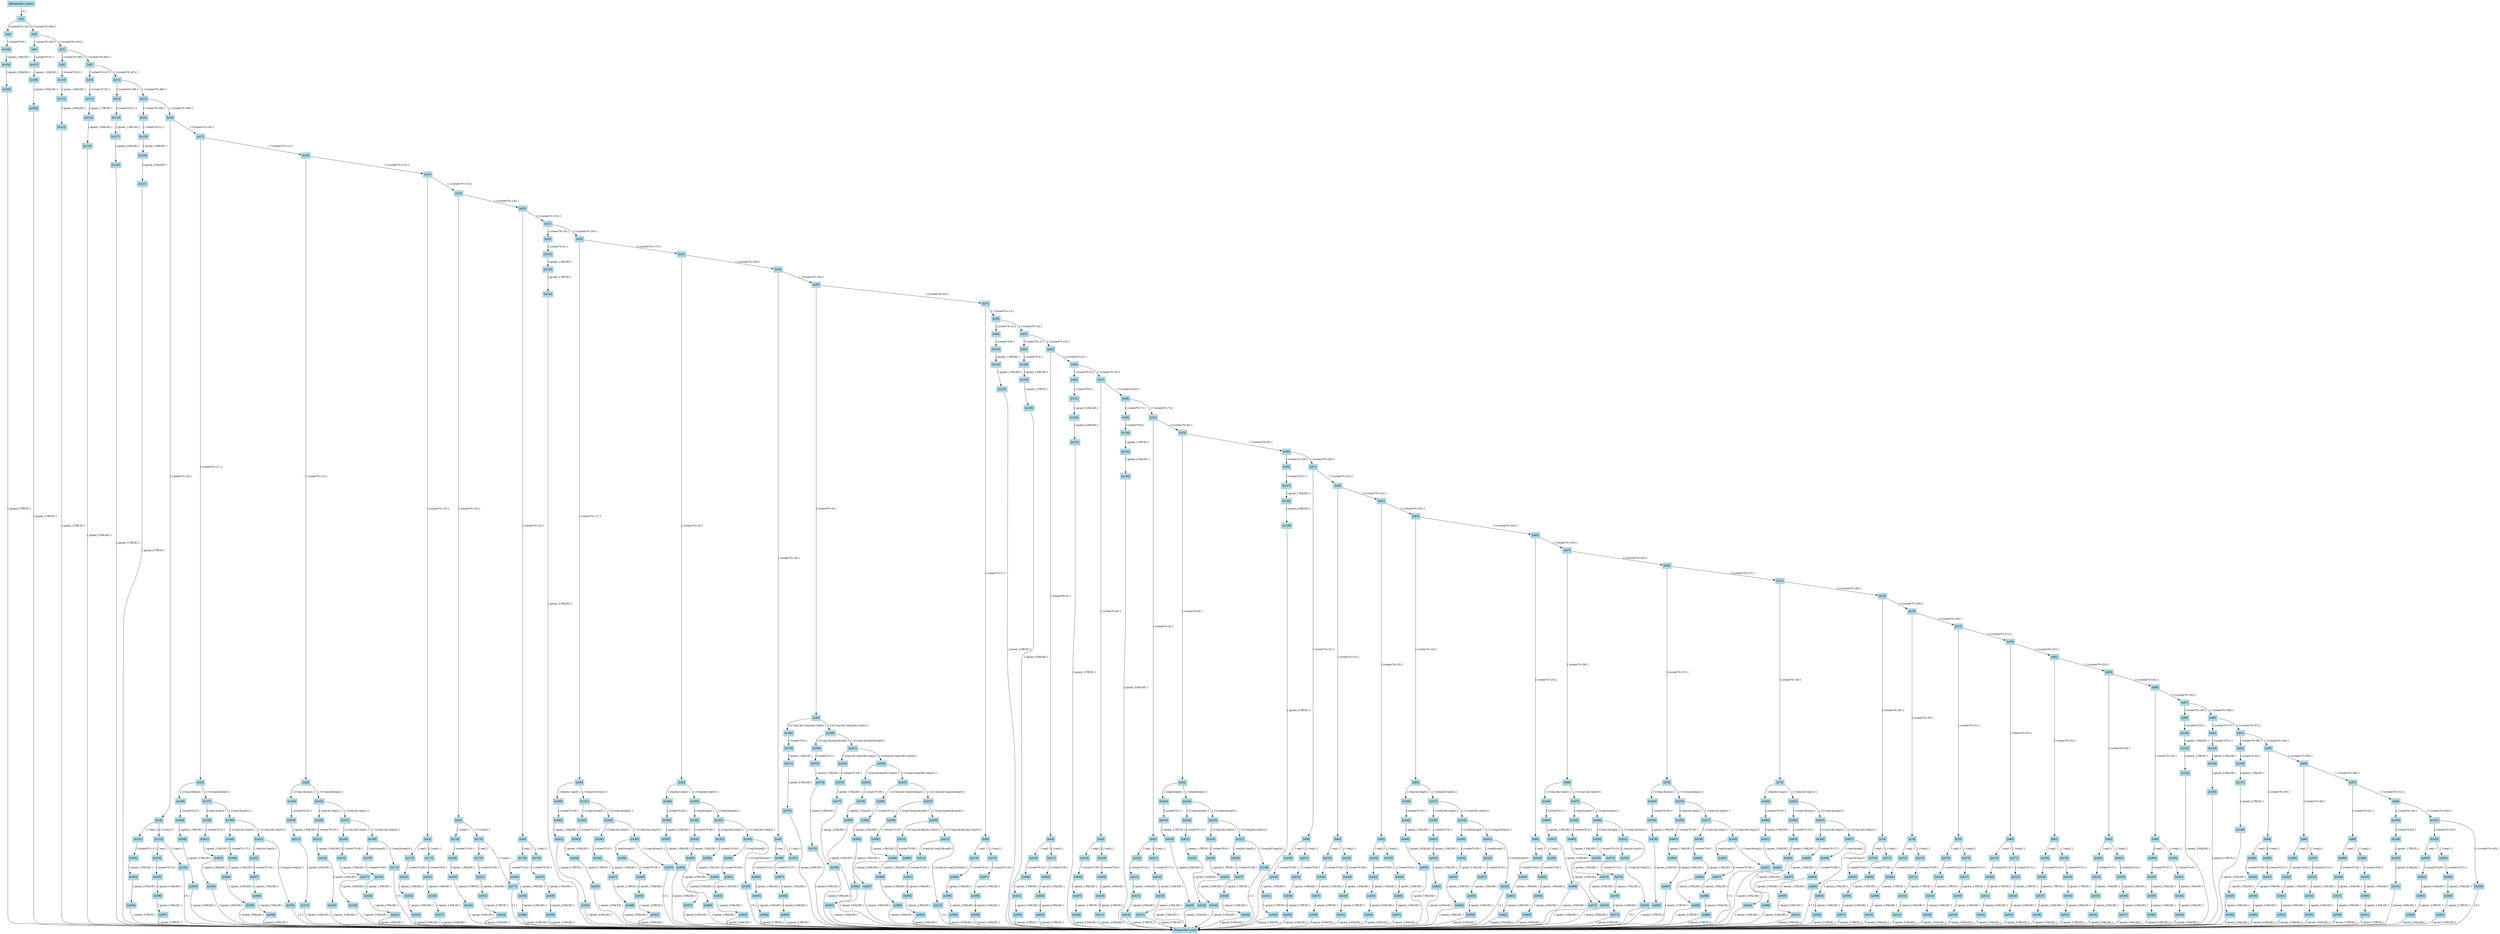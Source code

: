 digraph "Responder3" {
"[Responder3_entry]" [label="[Responder3_entry]", color=lightblue,style=filled,shape=box]
"[n3]" [label="[n3]", color=lightblue,style=filled,shape=box]
"[n4]" [label="[n4]", color=lightblue,style=filled,shape=box]
"[n5]" [label="[n5]", color=lightblue,style=filled,shape=box]
"[n6]" [label="[n6]", color=lightblue,style=filled,shape=box]
"[n7]" [label="[n7]", color=lightblue,style=filled,shape=box]
"[n8]" [label="[n8]", color=lightblue,style=filled,shape=box]
"[n9]" [label="[n9]", color=lightblue,style=filled,shape=box]
"[n10]" [label="[n10]", color=lightblue,style=filled,shape=box]
"[n11]" [label="[n11]", color=lightblue,style=filled,shape=box]
"[n12]" [label="[n12]", color=lightblue,style=filled,shape=box]
"[n13]" [label="[n13]", color=lightblue,style=filled,shape=box]
"[n14]" [label="[n14]", color=lightblue,style=filled,shape=box]
"[n15]" [label="[n15]", color=lightblue,style=filled,shape=box]
"[n16]" [label="[n16]", color=lightblue,style=filled,shape=box]
"[n17]" [label="[n17]", color=lightblue,style=filled,shape=box]
"[n18]" [label="[n18]", color=lightblue,style=filled,shape=box]
"[n19]" [label="[n19]", color=lightblue,style=filled,shape=box]
"[n20]" [label="[n20]", color=lightblue,style=filled,shape=box]
"[n21]" [label="[n21]", color=lightblue,style=filled,shape=box]
"[n22]" [label="[n22]", color=lightblue,style=filled,shape=box]
"[n23]" [label="[n23]", color=lightblue,style=filled,shape=box]
"[n24]" [label="[n24]", color=lightblue,style=filled,shape=box]
"[n25]" [label="[n25]", color=lightblue,style=filled,shape=box]
"[n26]" [label="[n26]", color=lightblue,style=filled,shape=box]
"[n27]" [label="[n27]", color=lightblue,style=filled,shape=box]
"[n28]" [label="[n28]", color=lightblue,style=filled,shape=box]
"[n29]" [label="[n29]", color=lightblue,style=filled,shape=box]
"[n30]" [label="[n30]", color=lightblue,style=filled,shape=box]
"[n31]" [label="[n31]", color=lightblue,style=filled,shape=box]
"[n32]" [label="[n32]", color=lightblue,style=filled,shape=box]
"[n33]" [label="[n33]", color=lightblue,style=filled,shape=box]
"[n34]" [label="[n34]", color=lightblue,style=filled,shape=box]
"[n35]" [label="[n35]", color=lightblue,style=filled,shape=box]
"[n36]" [label="[n36]", color=lightblue,style=filled,shape=box]
"[n37]" [label="[n37]", color=lightblue,style=filled,shape=box]
"[n38]" [label="[n38]", color=lightblue,style=filled,shape=box]
"[n39]" [label="[n39]", color=lightblue,style=filled,shape=box]
"[n40]" [label="[n40]", color=lightblue,style=filled,shape=box]
"[n41]" [label="[n41]", color=lightblue,style=filled,shape=box]
"[n42]" [label="[n42]", color=lightblue,style=filled,shape=box]
"[n43]" [label="[n43]", color=lightblue,style=filled,shape=box]
"[n44]" [label="[n44]", color=lightblue,style=filled,shape=box]
"[n45]" [label="[n45]", color=lightblue,style=filled,shape=box]
"[n46]" [label="[n46]", color=lightblue,style=filled,shape=box]
"[n47]" [label="[n47]", color=lightblue,style=filled,shape=box]
"[n48]" [label="[n48]", color=lightblue,style=filled,shape=box]
"[n49]" [label="[n49]", color=lightblue,style=filled,shape=box]
"[n50]" [label="[n50]", color=lightblue,style=filled,shape=box]
"[n51]" [label="[n51]", color=lightblue,style=filled,shape=box]
"[n52]" [label="[n52]", color=lightblue,style=filled,shape=box]
"[n53]" [label="[n53]", color=lightblue,style=filled,shape=box]
"[n54]" [label="[n54]", color=lightblue,style=filled,shape=box]
"[n55]" [label="[n55]", color=lightblue,style=filled,shape=box]
"[n56]" [label="[n56]", color=lightblue,style=filled,shape=box]
"[n57]" [label="[n57]", color=lightblue,style=filled,shape=box]
"[n58]" [label="[n58]", color=lightblue,style=filled,shape=box]
"[n59]" [label="[n59]", color=lightblue,style=filled,shape=box]
"[n60]" [label="[n60]", color=lightblue,style=filled,shape=box]
"[n61]" [label="[n61]", color=lightblue,style=filled,shape=box]
"[n62]" [label="[n62]", color=lightblue,style=filled,shape=box]
"[n63]" [label="[n63]", color=lightblue,style=filled,shape=box]
"[n64]" [label="[n64]", color=lightblue,style=filled,shape=box]
"[n65]" [label="[n65]", color=lightblue,style=filled,shape=box]
"[n66]" [label="[n66]", color=lightblue,style=filled,shape=box]
"[n67]" [label="[n67]", color=lightblue,style=filled,shape=box]
"[n68]" [label="[n68]", color=lightblue,style=filled,shape=box]
"[n69]" [label="[n69]", color=lightblue,style=filled,shape=box]
"[n70]" [label="[n70]", color=lightblue,style=filled,shape=box]
"[n71]" [label="[n71]", color=lightblue,style=filled,shape=box]
"[n72]" [label="[n72]", color=lightblue,style=filled,shape=box]
"[n73]" [label="[n73]", color=lightblue,style=filled,shape=box]
"[n74]" [label="[n74]", color=lightblue,style=filled,shape=box]
"[n75]" [label="[n75]", color=lightblue,style=filled,shape=box]
"[n76]" [label="[n76]", color=lightblue,style=filled,shape=box]
"[n77]" [label="[n77]", color=lightblue,style=filled,shape=box]
"[n78]" [label="[n78]", color=lightblue,style=filled,shape=box]
"[n79]" [label="[n79]", color=lightblue,style=filled,shape=box]
"[n80]" [label="[n80]", color=lightblue,style=filled,shape=box]
"[n81]" [label="[n81]", color=lightblue,style=filled,shape=box]
"[n82]" [label="[n82]", color=lightblue,style=filled,shape=box]
"[n83]" [label="[n83]", color=lightblue,style=filled,shape=box]
"[n84]" [label="[n84]", color=lightblue,style=filled,shape=box]
"[n85]" [label="[n85]", color=lightblue,style=filled,shape=box]
"[n86]" [label="[n86]", color=lightblue,style=filled,shape=box]
"[n87]" [label="[n87]", color=lightblue,style=filled,shape=box]
"[n88]" [label="[n88]", color=lightblue,style=filled,shape=box]
"[n89]" [label="[n89]", color=lightblue,style=filled,shape=box]
"[n90]" [label="[n90]", color=lightblue,style=filled,shape=box]
"[n91]" [label="[n91]", color=lightblue,style=filled,shape=box]
"[n92]" [label="[n92]", color=lightblue,style=filled,shape=box]
"[n93]" [label="[n93]", color=lightblue,style=filled,shape=box]
"[n94]" [label="[n94]", color=lightblue,style=filled,shape=box]
"[n95]" [label="[n95]", color=lightblue,style=filled,shape=box]
"[n96]" [label="[n96]", color=lightblue,style=filled,shape=box]
"[n97]" [label="[n97]", color=lightblue,style=filled,shape=box]
"[n98]" [label="[n98]", color=lightblue,style=filled,shape=box]
"[n99]" [label="[n99]", color=lightblue,style=filled,shape=box]
"[n100]" [label="[n100]", color=lightblue,style=filled,shape=box]
"[n101]" [label="[n101]", color=lightblue,style=filled,shape=box]
"[n102]" [label="[n102]", color=lightblue,style=filled,shape=box]
"[n103]" [label="[n103]", color=lightblue,style=filled,shape=box]
"[n104]" [label="[n104]", color=lightblue,style=filled,shape=box]
"[n105]" [label="[n105]", color=lightblue,style=filled,shape=box]
"[n106]" [label="[n106]", color=lightblue,style=filled,shape=box]
"[n107]" [label="[n107]", color=lightblue,style=filled,shape=box]
"[n108]" [label="[n108]", color=lightblue,style=filled,shape=box]
"[n109]" [label="[n109]", color=lightblue,style=filled,shape=box]
"[n110]" [label="[n110]", color=lightblue,style=filled,shape=box]
"[n111]" [label="[n111]", color=lightblue,style=filled,shape=box]
"[n112]" [label="[n112]", color=lightblue,style=filled,shape=box]
"[n113]" [label="[n113]", color=lightblue,style=filled,shape=box]
"[n114]" [label="[n114]", color=lightblue,style=filled,shape=box]
"[n115]" [label="[n115]", color=lightblue,style=filled,shape=box]
"[n116]" [label="[n116]", color=lightblue,style=filled,shape=box]
"[n117]" [label="[n117]", color=lightblue,style=filled,shape=box]
"[n118]" [label="[n118]", color=lightblue,style=filled,shape=box]
"[n119]" [label="[n119]", color=lightblue,style=filled,shape=box]
"[n120]" [label="[n120]", color=lightblue,style=filled,shape=box]
"[n121]" [label="[n121]", color=lightblue,style=filled,shape=box]
"[n122]" [label="[n122]", color=lightblue,style=filled,shape=box]
"[n123]" [label="[n123]", color=lightblue,style=filled,shape=box]
"[n124]" [label="[n124]", color=lightblue,style=filled,shape=box]
"[n125]" [label="[n125]", color=lightblue,style=filled,shape=box]
"[n126]" [label="[n126]", color=lightblue,style=filled,shape=box]
"[n127]" [label="[n127]", color=lightblue,style=filled,shape=box]
"[n128]" [label="[n128]", color=lightblue,style=filled,shape=box]
"[n129]" [label="[n129]", color=lightblue,style=filled,shape=box]
"[n130]" [label="[n130]", color=lightblue,style=filled,shape=box]
"[n131]" [label="[n131]", color=lightblue,style=filled,shape=box]
"[n132]" [label="[n132]", color=lightblue,style=filled,shape=box]
"[n133]" [label="[n133]", color=lightblue,style=filled,shape=box]
"[n134]" [label="[n134]", color=lightblue,style=filled,shape=box]
"[n135]" [label="[n135]", color=lightblue,style=filled,shape=box]
"[n136]" [label="[n136]", color=lightblue,style=filled,shape=box]
"[n137]" [label="[n137]", color=lightblue,style=filled,shape=box]
"[n138]" [label="[n138]", color=lightblue,style=filled,shape=box]
"[n139]" [label="[n139]", color=lightblue,style=filled,shape=box]
"[n140]" [label="[n140]", color=lightblue,style=filled,shape=box]
"[n141]" [label="[n141]", color=lightblue,style=filled,shape=box]
"[n142]" [label="[n142]", color=lightblue,style=filled,shape=box]
"[n143]" [label="[n143]", color=lightblue,style=filled,shape=box]
"[n144]" [label="[n144]", color=lightblue,style=filled,shape=box]
"[n145]" [label="[n145]", color=lightblue,style=filled,shape=box]
"[n146]" [label="[n146]", color=lightblue,style=filled,shape=box]
"[n147]" [label="[n147]", color=lightblue,style=filled,shape=box]
"[n148]" [label="[n148]", color=lightblue,style=filled,shape=box]
"[n149]" [label="[n149]", color=lightblue,style=filled,shape=box]
"[n150]" [label="[n150]", color=lightblue,style=filled,shape=box]
"[n151]" [label="[n151]", color=lightblue,style=filled,shape=box]
"[n152]" [label="[n152]", color=lightblue,style=filled,shape=box]
"[n153]" [label="[n153]", color=lightblue,style=filled,shape=box]
"[n154]" [label="[n154]", color=lightblue,style=filled,shape=box]
"[n155]" [label="[n155]", color=lightblue,style=filled,shape=box]
"[n156]" [label="[n156]", color=lightblue,style=filled,shape=box]
"[n157]" [label="[n157]", color=lightblue,style=filled,shape=box]
"[n158]" [label="[n158]", color=lightblue,style=filled,shape=box]
"[n159]" [label="[n159]", color=lightblue,style=filled,shape=box]
"[n160]" [label="[n160]", color=lightblue,style=filled,shape=box]
"[n161]" [label="[n161]", color=lightblue,style=filled,shape=box]
"[n162]" [label="[n162]", color=lightblue,style=filled,shape=box]
"[n163]" [label="[n163]", color=lightblue,style=filled,shape=box]
"[n164]" [label="[n164]", color=lightblue,style=filled,shape=box]
"[n165]" [label="[n165]", color=lightblue,style=filled,shape=box]
"[n166]" [label="[n166]", color=lightblue,style=filled,shape=box]
"[n167]" [label="[n167]", color=lightblue,style=filled,shape=box]
"[n168]" [label="[n168]", color=lightblue,style=filled,shape=box]
"[n169]" [label="[n169]", color=lightblue,style=filled,shape=box]
"[n170]" [label="[n170]", color=lightblue,style=filled,shape=box]
"[n171]" [label="[n171]", color=lightblue,style=filled,shape=box]
"[n172]" [label="[n172]", color=lightblue,style=filled,shape=box]
"[n173]" [label="[n173]", color=lightblue,style=filled,shape=box]
"[n174]" [label="[n174]", color=lightblue,style=filled,shape=box]
"[n175]" [label="[n175]", color=lightblue,style=filled,shape=box]
"[n176]" [label="[n176]", color=lightblue,style=filled,shape=box]
"[n177]" [label="[n177]", color=lightblue,style=filled,shape=box]
"[n178]" [label="[n178]", color=lightblue,style=filled,shape=box]
"[n179]" [label="[n179]", color=lightblue,style=filled,shape=box]
"[n180]" [label="[n180]", color=lightblue,style=filled,shape=box]
"[n181]" [label="[n181]", color=lightblue,style=filled,shape=box]
"[n182]" [label="[n182]", color=lightblue,style=filled,shape=box]
"[n183]" [label="[n183]", color=lightblue,style=filled,shape=box]
"[n184]" [label="[n184]", color=lightblue,style=filled,shape=box]
"[n185]" [label="[n185]", color=lightblue,style=filled,shape=box]
"[n186]" [label="[n186]", color=lightblue,style=filled,shape=box]
"[n187]" [label="[n187]", color=lightblue,style=filled,shape=box]
"[n188]" [label="[n188]", color=lightblue,style=filled,shape=box]
"[n189]" [label="[n189]", color=lightblue,style=filled,shape=box]
"[n190]" [label="[n190]", color=lightblue,style=filled,shape=box]
"[n191]" [label="[n191]", color=lightblue,style=filled,shape=box]
"[n192]" [label="[n192]", color=lightblue,style=filled,shape=box]
"[n193]" [label="[n193]", color=lightblue,style=filled,shape=box]
"[n194]" [label="[n194]", color=lightblue,style=filled,shape=box]
"[n195]" [label="[n195]", color=lightblue,style=filled,shape=box]
"[n196]" [label="[n196]", color=lightblue,style=filled,shape=box]
"[n197]" [label="[n197]", color=lightblue,style=filled,shape=box]
"[n198]" [label="[n198]", color=lightblue,style=filled,shape=box]
"[n199]" [label="[n199]", color=lightblue,style=filled,shape=box]
"[n200]" [label="[n200]", color=lightblue,style=filled,shape=box]
"[n201]" [label="[n201]", color=lightblue,style=filled,shape=box]
"[n202]" [label="[n202]", color=lightblue,style=filled,shape=box]
"[n203]" [label="[n203]", color=lightblue,style=filled,shape=box]
"[n204]" [label="[n204]", color=lightblue,style=filled,shape=box]
"[n205]" [label="[n205]", color=lightblue,style=filled,shape=box]
"[n206]" [label="[n206]", color=lightblue,style=filled,shape=box]
"[n207]" [label="[n207]", color=lightblue,style=filled,shape=box]
"[n208]" [label="[n208]", color=lightblue,style=filled,shape=box]
"[n209]" [label="[n209]", color=lightblue,style=filled,shape=box]
"[n210]" [label="[n210]", color=lightblue,style=filled,shape=box]
"[n211]" [label="[n211]", color=lightblue,style=filled,shape=box]
"[n212]" [label="[n212]", color=lightblue,style=filled,shape=box]
"[n213]" [label="[n213]", color=lightblue,style=filled,shape=box]
"[n214]" [label="[n214]", color=lightblue,style=filled,shape=box]
"[n215]" [label="[n215]", color=lightblue,style=filled,shape=box]
"[n216]" [label="[n216]", color=lightblue,style=filled,shape=box]
"[n217]" [label="[n217]", color=lightblue,style=filled,shape=box]
"[n218]" [label="[n218]", color=lightblue,style=filled,shape=box]
"[n219]" [label="[n219]", color=lightblue,style=filled,shape=box]
"[n220]" [label="[n220]", color=lightblue,style=filled,shape=box]
"[n221]" [label="[n221]", color=lightblue,style=filled,shape=box]
"[n222]" [label="[n222]", color=lightblue,style=filled,shape=box]
"[n223]" [label="[n223]", color=lightblue,style=filled,shape=box]
"[n224]" [label="[n224]", color=lightblue,style=filled,shape=box]
"[n225]" [label="[n225]", color=lightblue,style=filled,shape=box]
"[n226]" [label="[n226]", color=lightblue,style=filled,shape=box]
"[n227]" [label="[n227]", color=lightblue,style=filled,shape=box]
"[n228]" [label="[n228]", color=lightblue,style=filled,shape=box]
"[n229]" [label="[n229]", color=lightblue,style=filled,shape=box]
"[n230]" [label="[n230]", color=lightblue,style=filled,shape=box]
"[n231]" [label="[n231]", color=lightblue,style=filled,shape=box]
"[n232]" [label="[n232]", color=lightblue,style=filled,shape=box]
"[n233]" [label="[n233]", color=lightblue,style=filled,shape=box]
"[n234]" [label="[n234]", color=lightblue,style=filled,shape=box]
"[n235]" [label="[n235]", color=lightblue,style=filled,shape=box]
"[n236]" [label="[n236]", color=lightblue,style=filled,shape=box]
"[n237]" [label="[n237]", color=lightblue,style=filled,shape=box]
"[n238]" [label="[n238]", color=lightblue,style=filled,shape=box]
"[n239]" [label="[n239]", color=lightblue,style=filled,shape=box]
"[n240]" [label="[n240]", color=lightblue,style=filled,shape=box]
"[n241]" [label="[n241]", color=lightblue,style=filled,shape=box]
"[n242]" [label="[n242]", color=lightblue,style=filled,shape=box]
"[n243]" [label="[n243]", color=lightblue,style=filled,shape=box]
"[n244]" [label="[n244]", color=lightblue,style=filled,shape=box]
"[n245]" [label="[n245]", color=lightblue,style=filled,shape=box]
"[n246]" [label="[n246]", color=lightblue,style=filled,shape=box]
"[n247]" [label="[n247]", color=lightblue,style=filled,shape=box]
"[n248]" [label="[n248]", color=lightblue,style=filled,shape=box]
"[n249]" [label="[n249]", color=lightblue,style=filled,shape=box]
"[n250]" [label="[n250]", color=lightblue,style=filled,shape=box]
"[n251]" [label="[n251]", color=lightblue,style=filled,shape=box]
"[n252]" [label="[n252]", color=lightblue,style=filled,shape=box]
"[n253]" [label="[n253]", color=lightblue,style=filled,shape=box]
"[n254]" [label="[n254]", color=lightblue,style=filled,shape=box]
"[n255]" [label="[n255]", color=lightblue,style=filled,shape=box]
"[n256]" [label="[n256]", color=lightblue,style=filled,shape=box]
"[n257]" [label="[n257]", color=lightblue,style=filled,shape=box]
"[n258]" [label="[n258]", color=lightblue,style=filled,shape=box]
"[n259]" [label="[n259]", color=lightblue,style=filled,shape=box]
"[n260]" [label="[n260]", color=lightblue,style=filled,shape=box]
"[n261]" [label="[n261]", color=lightblue,style=filled,shape=box]
"[n262]" [label="[n262]", color=lightblue,style=filled,shape=box]
"[n263]" [label="[n263]", color=lightblue,style=filled,shape=box]
"[n264]" [label="[n264]", color=lightblue,style=filled,shape=box]
"[n265]" [label="[n265]", color=lightblue,style=filled,shape=box]
"[n266]" [label="[n266]", color=lightblue,style=filled,shape=box]
"[n267]" [label="[n267]", color=lightblue,style=filled,shape=box]
"[n268]" [label="[n268]", color=lightblue,style=filled,shape=box]
"[n269]" [label="[n269]", color=lightblue,style=filled,shape=box]
"[n270]" [label="[n270]", color=lightblue,style=filled,shape=box]
"[n271]" [label="[n271]", color=lightblue,style=filled,shape=box]
"[n272]" [label="[n272]", color=lightblue,style=filled,shape=box]
"[n273]" [label="[n273]", color=lightblue,style=filled,shape=box]
"[n274]" [label="[n274]", color=lightblue,style=filled,shape=box]
"[n275]" [label="[n275]", color=lightblue,style=filled,shape=box]
"[n276]" [label="[n276]", color=lightblue,style=filled,shape=box]
"[n277]" [label="[n277]", color=lightblue,style=filled,shape=box]
"[n278]" [label="[n278]", color=lightblue,style=filled,shape=box]
"[n279]" [label="[n279]", color=lightblue,style=filled,shape=box]
"[n280]" [label="[n280]", color=lightblue,style=filled,shape=box]
"[n281]" [label="[n281]", color=lightblue,style=filled,shape=box]
"[n282]" [label="[n282]", color=lightblue,style=filled,shape=box]
"[n283]" [label="[n283]", color=lightblue,style=filled,shape=box]
"[n284]" [label="[n284]", color=lightblue,style=filled,shape=box]
"[n285]" [label="[n285]", color=lightblue,style=filled,shape=box]
"[n286]" [label="[n286]", color=lightblue,style=filled,shape=box]
"[n287]" [label="[n287]", color=lightblue,style=filled,shape=box]
"[n288]" [label="[n288]", color=lightblue,style=filled,shape=box]
"[n289]" [label="[n289]", color=lightblue,style=filled,shape=box]
"[n290]" [label="[n290]", color=lightblue,style=filled,shape=box]
"[n291]" [label="[n291]", color=lightblue,style=filled,shape=box]
"[n292]" [label="[n292]", color=lightblue,style=filled,shape=box]
"[n293]" [label="[n293]", color=lightblue,style=filled,shape=box]
"[n294]" [label="[n294]", color=lightblue,style=filled,shape=box]
"[n295]" [label="[n295]", color=lightblue,style=filled,shape=box]
"[n296]" [label="[n296]", color=lightblue,style=filled,shape=box]
"[n297]" [label="[n297]", color=lightblue,style=filled,shape=box]
"[n298]" [label="[n298]", color=lightblue,style=filled,shape=box]
"[n299]" [label="[n299]", color=lightblue,style=filled,shape=box]
"[n300]" [label="[n300]", color=lightblue,style=filled,shape=box]
"[n301]" [label="[n301]", color=lightblue,style=filled,shape=box]
"[n302]" [label="[n302]", color=lightblue,style=filled,shape=box]
"[n303]" [label="[n303]", color=lightblue,style=filled,shape=box]
"[n304]" [label="[n304]", color=lightblue,style=filled,shape=box]
"[n305]" [label="[n305]", color=lightblue,style=filled,shape=box]
"[n306]" [label="[n306]", color=lightblue,style=filled,shape=box]
"[n307]" [label="[n307]", color=lightblue,style=filled,shape=box]
"[n308]" [label="[n308]", color=lightblue,style=filled,shape=box]
"[n309]" [label="[n309]", color=lightblue,style=filled,shape=box]
"[n310]" [label="[n310]", color=lightblue,style=filled,shape=box]
"[n311]" [label="[n311]", color=lightblue,style=filled,shape=box]
"[n312]" [label="[n312]", color=lightblue,style=filled,shape=box]
"[n313]" [label="[n313]", color=lightblue,style=filled,shape=box]
"[n314]" [label="[n314]", color=lightblue,style=filled,shape=box]
"[n315]" [label="[n315]", color=lightblue,style=filled,shape=box]
"[n316]" [label="[n316]", color=lightblue,style=filled,shape=box]
"[n317]" [label="[n317]", color=lightblue,style=filled,shape=box]
"[n318]" [label="[n318]", color=lightblue,style=filled,shape=box]
"[n319]" [label="[n319]", color=lightblue,style=filled,shape=box]
"[n320]" [label="[n320]", color=lightblue,style=filled,shape=box]
"[n321]" [label="[n321]", color=lightblue,style=filled,shape=box]
"[n322]" [label="[n322]", color=lightblue,style=filled,shape=box]
"[n323]" [label="[n323]", color=lightblue,style=filled,shape=box]
"[n324]" [label="[n324]", color=lightblue,style=filled,shape=box]
"[n325]" [label="[n325]", color=lightblue,style=filled,shape=box]
"[n326]" [label="[n326]", color=lightblue,style=filled,shape=box]
"[n327]" [label="[n327]", color=lightblue,style=filled,shape=box]
"[n328]" [label="[n328]", color=lightblue,style=filled,shape=box]
"[n329]" [label="[n329]", color=lightblue,style=filled,shape=box]
"[n330]" [label="[n330]", color=lightblue,style=filled,shape=box]
"[n331]" [label="[n331]", color=lightblue,style=filled,shape=box]
"[n332]" [label="[n332]", color=lightblue,style=filled,shape=box]
"[n333]" [label="[n333]", color=lightblue,style=filled,shape=box]
"[n334]" [label="[n334]", color=lightblue,style=filled,shape=box]
"[n335]" [label="[n335]", color=lightblue,style=filled,shape=box]
"[n336]" [label="[n336]", color=lightblue,style=filled,shape=box]
"[n337]" [label="[n337]", color=lightblue,style=filled,shape=box]
"[n338]" [label="[n338]", color=lightblue,style=filled,shape=box]
"[n339]" [label="[n339]", color=lightblue,style=filled,shape=box]
"[n340]" [label="[n340]", color=lightblue,style=filled,shape=box]
"[n341]" [label="[n341]", color=lightblue,style=filled,shape=box]
"[n342]" [label="[n342]", color=lightblue,style=filled,shape=box]
"[n343]" [label="[n343]", color=lightblue,style=filled,shape=box]
"[n344]" [label="[n344]", color=lightblue,style=filled,shape=box]
"[n345]" [label="[n345]", color=lightblue,style=filled,shape=box]
"[n346]" [label="[n346]", color=lightblue,style=filled,shape=box]
"[n347]" [label="[n347]", color=lightblue,style=filled,shape=box]
"[n348]" [label="[n348]", color=lightblue,style=filled,shape=box]
"[n349]" [label="[n349]", color=lightblue,style=filled,shape=box]
"[n350]" [label="[n350]", color=lightblue,style=filled,shape=box]
"[n351]" [label="[n351]", color=lightblue,style=filled,shape=box]
"[n352]" [label="[n352]", color=lightblue,style=filled,shape=box]
"[n353]" [label="[n353]", color=lightblue,style=filled,shape=box]
"[n354]" [label="[n354]", color=lightblue,style=filled,shape=box]
"[n355]" [label="[n355]", color=lightblue,style=filled,shape=box]
"[n356]" [label="[n356]", color=lightblue,style=filled,shape=box]
"[n357]" [label="[n357]", color=lightblue,style=filled,shape=box]
"[n358]" [label="[n358]", color=lightblue,style=filled,shape=box]
"[n359]" [label="[n359]", color=lightblue,style=filled,shape=box]
"[n360]" [label="[n360]", color=lightblue,style=filled,shape=box]
"[n361]" [label="[n361]", color=lightblue,style=filled,shape=box]
"[n362]" [label="[n362]", color=lightblue,style=filled,shape=box]
"[n363]" [label="[n363]", color=lightblue,style=filled,shape=box]
"[n364]" [label="[n364]", color=lightblue,style=filled,shape=box]
"[n365]" [label="[n365]", color=lightblue,style=filled,shape=box]
"[n366]" [label="[n366]", color=lightblue,style=filled,shape=box]
"[n367]" [label="[n367]", color=lightblue,style=filled,shape=box]
"[n368]" [label="[n368]", color=lightblue,style=filled,shape=box]
"[n369]" [label="[n369]", color=lightblue,style=filled,shape=box]
"[n370]" [label="[n370]", color=lightblue,style=filled,shape=box]
"[n371]" [label="[n371]", color=lightblue,style=filled,shape=box]
"[n372]" [label="[n372]", color=lightblue,style=filled,shape=box]
"[n373]" [label="[n373]", color=lightblue,style=filled,shape=box]
"[n374]" [label="[n374]", color=lightblue,style=filled,shape=box]
"[n375]" [label="[n375]", color=lightblue,style=filled,shape=box]
"[n376]" [label="[n376]", color=lightblue,style=filled,shape=box]
"[n377]" [label="[n377]", color=lightblue,style=filled,shape=box]
"[n378]" [label="[n378]", color=lightblue,style=filled,shape=box]
"[n379]" [label="[n379]", color=lightblue,style=filled,shape=box]
"[n380]" [label="[n380]", color=lightblue,style=filled,shape=box]
"[n381]" [label="[n381]", color=lightblue,style=filled,shape=box]
"[n382]" [label="[n382]", color=lightblue,style=filled,shape=box]
"[n383]" [label="[n383]", color=lightblue,style=filled,shape=box]
"[n384]" [label="[n384]", color=lightblue,style=filled,shape=box]
"[n385]" [label="[n385]", color=lightblue,style=filled,shape=box]
"[n386]" [label="[n386]", color=lightblue,style=filled,shape=box]
"[n387]" [label="[n387]", color=lightblue,style=filled,shape=box]
"[n388]" [label="[n388]", color=lightblue,style=filled,shape=box]
"[n389]" [label="[n389]", color=lightblue,style=filled,shape=box]
"[n390]" [label="[n390]", color=lightblue,style=filled,shape=box]
"[n391]" [label="[n391]", color=lightblue,style=filled,shape=box]
"[n392]" [label="[n392]", color=lightblue,style=filled,shape=box]
"[n393]" [label="[n393]", color=lightblue,style=filled,shape=box]
"[n394]" [label="[n394]", color=lightblue,style=filled,shape=box]
"[n395]" [label="[n395]", color=lightblue,style=filled,shape=box]
"[n396]" [label="[n396]", color=lightblue,style=filled,shape=box]
"[n397]" [label="[n397]", color=lightblue,style=filled,shape=box]
"[n398]" [label="[n398]", color=lightblue,style=filled,shape=box]
"[n399]" [label="[n399]", color=lightblue,style=filled,shape=box]
"[n400]" [label="[n400]", color=lightblue,style=filled,shape=box]
"[n401]" [label="[n401]", color=lightblue,style=filled,shape=box]
"[n402]" [label="[n402]", color=lightblue,style=filled,shape=box]
"[n403]" [label="[n403]", color=lightblue,style=filled,shape=box]
"[n404]" [label="[n404]", color=lightblue,style=filled,shape=box]
"[n405]" [label="[n405]", color=lightblue,style=filled,shape=box]
"[n406]" [label="[n406]", color=lightblue,style=filled,shape=box]
"[n407]" [label="[n407]", color=lightblue,style=filled,shape=box]
"[n408]" [label="[n408]", color=lightblue,style=filled,shape=box]
"[n409]" [label="[n409]", color=lightblue,style=filled,shape=box]
"[n410]" [label="[n410]", color=lightblue,style=filled,shape=box]
"[n411]" [label="[n411]", color=lightblue,style=filled,shape=box]
"[n412]" [label="[n412]", color=lightblue,style=filled,shape=box]
"[n413]" [label="[n413]", color=lightblue,style=filled,shape=box]
"[n414]" [label="[n414]", color=lightblue,style=filled,shape=box]
"[n415]" [label="[n415]", color=lightblue,style=filled,shape=box]
"[n416]" [label="[n416]", color=lightblue,style=filled,shape=box]
"[n417]" [label="[n417]", color=lightblue,style=filled,shape=box]
"[n418]" [label="[n418]", color=lightblue,style=filled,shape=box]
"[n419]" [label="[n419]", color=lightblue,style=filled,shape=box]
"[n420]" [label="[n420]", color=lightblue,style=filled,shape=box]
"[n421]" [label="[n421]", color=lightblue,style=filled,shape=box]
"[n422]" [label="[n422]", color=lightblue,style=filled,shape=box]
"[n423]" [label="[n423]", color=lightblue,style=filled,shape=box]
"[n424]" [label="[n424]", color=lightblue,style=filled,shape=box]
"[n425]" [label="[n425]", color=lightblue,style=filled,shape=box]
"[n426]" [label="[n426]", color=lightblue,style=filled,shape=box]
"[n427]" [label="[n427]", color=lightblue,style=filled,shape=box]
"[n428]" [label="[n428]", color=lightblue,style=filled,shape=box]
"[n429]" [label="[n429]", color=lightblue,style=filled,shape=box]
"[n430]" [label="[n430]", color=lightblue,style=filled,shape=box]
"[n431]" [label="[n431]", color=lightblue,style=filled,shape=box]
"[n432]" [label="[n432]", color=lightblue,style=filled,shape=box]
"[n433]" [label="[n433]", color=lightblue,style=filled,shape=box]
"[n434]" [label="[n434]", color=lightblue,style=filled,shape=box]
"[n435]" [label="[n435]", color=lightblue,style=filled,shape=box]
"[n436]" [label="[n436]", color=lightblue,style=filled,shape=box]
"[n437]" [label="[n437]", color=lightblue,style=filled,shape=box]
"[n438]" [label="[n438]", color=lightblue,style=filled,shape=box]
"[n439]" [label="[n439]", color=lightblue,style=filled,shape=box]
"[n440]" [label="[n440]", color=lightblue,style=filled,shape=box]
"[n441]" [label="[n441]", color=lightblue,style=filled,shape=box]
"[n442]" [label="[n442]", color=lightblue,style=filled,shape=box]
"[n443]" [label="[n443]", color=lightblue,style=filled,shape=box]
"[n444]" [label="[n444]", color=lightblue,style=filled,shape=box]
"[n445]" [label="[n445]", color=lightblue,style=filled,shape=box]
"[n446]" [label="[n446]", color=lightblue,style=filled,shape=box]
"[n447]" [label="[n447]", color=lightblue,style=filled,shape=box]
"[n448]" [label="[n448]", color=lightblue,style=filled,shape=box]
"[n449]" [label="[n449]", color=lightblue,style=filled,shape=box]
"[n450]" [label="[n450]", color=lightblue,style=filled,shape=box]
"[n451]" [label="[n451]", color=lightblue,style=filled,shape=box]
"[n452]" [label="[n452]", color=lightblue,style=filled,shape=box]
"[n453]" [label="[n453]", color=lightblue,style=filled,shape=box]
"[n454]" [label="[n454]", color=lightblue,style=filled,shape=box]
"[n455]" [label="[n455]", color=lightblue,style=filled,shape=box]
"[n456]" [label="[n456]", color=lightblue,style=filled,shape=box]
"[n457]" [label="[n457]", color=lightblue,style=filled,shape=box]
"[n458]" [label="[n458]", color=lightblue,style=filled,shape=box]
"[n459]" [label="[n459]", color=lightblue,style=filled,shape=box]
"[n460]" [label="[n460]", color=lightblue,style=filled,shape=box]
"[n461]" [label="[n461]", color=lightblue,style=filled,shape=box]
"[n462]" [label="[n462]", color=lightblue,style=filled,shape=box]
"[n463]" [label="[n463]", color=lightblue,style=filled,shape=box]
"[n464]" [label="[n464]", color=lightblue,style=filled,shape=box]
"[n465]" [label="[n465]", color=lightblue,style=filled,shape=box]
"[n466]" [label="[n466]", color=lightblue,style=filled,shape=box]
"[n467]" [label="[n467]", color=lightblue,style=filled,shape=box]
"[n468]" [label="[n468]", color=lightblue,style=filled,shape=box]
"[n469]" [label="[n469]", color=lightblue,style=filled,shape=box]
"[n470]" [label="[n470]", color=lightblue,style=filled,shape=box]
"[n471]" [label="[n471]", color=lightblue,style=filled,shape=box]
"[n472]" [label="[n472]", color=lightblue,style=filled,shape=box]
"[n473]" [label="[n473]", color=lightblue,style=filled,shape=box]
"[n474]" [label="[n474]", color=lightblue,style=filled,shape=box]
"[n475]" [label="[n475]", color=lightblue,style=filled,shape=box]
"[n476]" [label="[n476]", color=lightblue,style=filled,shape=box]
"[n477]" [label="[n477]", color=lightblue,style=filled,shape=box]
"[n478]" [label="[n478]", color=lightblue,style=filled,shape=box]
"[n479]" [label="[n479]", color=lightblue,style=filled,shape=box]
"[n480]" [label="[n480]", color=lightblue,style=filled,shape=box]
"[n481]" [label="[n481]", color=lightblue,style=filled,shape=box]
"[n482]" [label="[n482]", color=lightblue,style=filled,shape=box]
"[n483]" [label="[n483]", color=lightblue,style=filled,shape=box]
"[n484]" [label="[n484]", color=lightblue,style=filled,shape=box]
"[n485]" [label="[n485]", color=lightblue,style=filled,shape=box]
"[n486]" [label="[n486]", color=lightblue,style=filled,shape=box]
"[n487]" [label="[n487]", color=lightblue,style=filled,shape=box]
"[n488]" [label="[n488]", color=lightblue,style=filled,shape=box]
"[n489]" [label="[n489]", color=lightblue,style=filled,shape=box]
"[n490]" [label="[n490]", color=lightblue,style=filled,shape=box]
"[n491]" [label="[n491]", color=lightblue,style=filled,shape=box]
"[n492]" [label="[n492]", color=lightblue,style=filled,shape=box]
"[n493]" [label="[n493]", color=lightblue,style=filled,shape=box]
"[n494]" [label="[n494]", color=lightblue,style=filled,shape=box]
"[n495]" [label="[n495]", color=lightblue,style=filled,shape=box]
"[n496]" [label="[n496]", color=lightblue,style=filled,shape=box]
"[n497]" [label="[n497]", color=lightblue,style=filled,shape=box]
"[n498]" [label="[n498]", color=lightblue,style=filled,shape=box]
"[n499]" [label="[n499]", color=lightblue,style=filled,shape=box]
"[n500]" [label="[n500]", color=lightblue,style=filled,shape=box]
"[n501]" [label="[n501]", color=lightblue,style=filled,shape=box]
"[n502]" [label="[n502]", color=lightblue,style=filled,shape=box]
"[n503]" [label="[n503]", color=lightblue,style=filled,shape=box]
"[n504]" [label="[n504]", color=lightblue,style=filled,shape=box]
"[n505]" [label="[n505]", color=lightblue,style=filled,shape=box]
"[n506]" [label="[n506]", color=lightblue,style=filled,shape=box]
"[n507]" [label="[n507]", color=lightblue,style=filled,shape=box]
"[n508]" [label="[n508]", color=lightblue,style=filled,shape=box]
"[n509]" [label="[n509]", color=lightblue,style=filled,shape=box]
"[n510]" [label="[n510]", color=lightblue,style=filled,shape=box]
"[n511]" [label="[n511]", color=lightblue,style=filled,shape=box]
"[n512]" [label="[n512]", color=lightblue,style=filled,shape=box]
"[n513]" [label="[n513]", color=lightblue,style=filled,shape=box]
"[n514]" [label="[n514]", color=lightblue,style=filled,shape=box]
"[n515]" [label="[n515]", color=lightblue,style=filled,shape=box]
"[n516]" [label="[n516]", color=lightblue,style=filled,shape=box]
"[n517]" [label="[n517]", color=lightblue,style=filled,shape=box]
"[n518]" [label="[n518]", color=lightblue,style=filled,shape=box]
"[n519]" [label="[n519]", color=lightblue,style=filled,shape=box]
"[n520]" [label="[n520]", color=lightblue,style=filled,shape=box]
"[n521]" [label="[n521]", color=lightblue,style=filled,shape=box]
"[n522]" [label="[n522]", color=lightblue,style=filled,shape=box]
"[n523]" [label="[n523]", color=lightblue,style=filled,shape=box]
"[n524]" [label="[n524]", color=lightblue,style=filled,shape=box]
"[n525]" [label="[n525]", color=lightblue,style=filled,shape=box]
"[n526]" [label="[n526]", color=lightblue,style=filled,shape=box]
"[n527]" [label="[n527]", color=lightblue,style=filled,shape=box]
"[n528]" [label="[n528]", color=lightblue,style=filled,shape=box]
"[n529]" [label="[n529]", color=lightblue,style=filled,shape=box]
"[n530]" [label="[n530]", color=lightblue,style=filled,shape=box]
"[n531]" [label="[n531]", color=lightblue,style=filled,shape=box]
"[n532]" [label="[n532]", color=lightblue,style=filled,shape=box]
"[n533]" [label="[n533]", color=lightblue,style=filled,shape=box]
"[n534]" [label="[n534]", color=lightblue,style=filled,shape=box]
"[n535]" [label="[n535]", color=lightblue,style=filled,shape=box]
"[n536]" [label="[n536]", color=lightblue,style=filled,shape=box]
"[n537]" [label="[n537]", color=lightblue,style=filled,shape=box]
"[n538]" [label="[n538]", color=lightblue,style=filled,shape=box]
"[n539]" [label="[n539]", color=lightblue,style=filled,shape=box]
"[n540]" [label="[n540]", color=lightblue,style=filled,shape=box]
"[n541]" [label="[n541]", color=lightblue,style=filled,shape=box]
"[n542]" [label="[n542]", color=lightblue,style=filled,shape=box]
"[n543]" [label="[n543]", color=lightblue,style=filled,shape=box]
"[n544]" [label="[n544]", color=lightblue,style=filled,shape=box]
"[n545]" [label="[n545]", color=lightblue,style=filled,shape=box]
"[n546]" [label="[n546]", color=lightblue,style=filled,shape=box]
"[n547]" [label="[n547]", color=lightblue,style=filled,shape=box]
"[n548]" [label="[n548]", color=lightblue,style=filled,shape=box]
"[n549]" [label="[n549]", color=lightblue,style=filled,shape=box]
"[n550]" [label="[n550]", color=lightblue,style=filled,shape=box]
"[n551]" [label="[n551]", color=lightblue,style=filled,shape=box]
"[n552]" [label="[n552]", color=lightblue,style=filled,shape=box]
"[n553]" [label="[n553]", color=lightblue,style=filled,shape=box]
"[n554]" [label="[n554]", color=lightblue,style=filled,shape=box]
"[n555]" [label="[n555]", color=lightblue,style=filled,shape=box]
"[n556]" [label="[n556]", color=lightblue,style=filled,shape=box]
"[n557]" [label="[n557]", color=lightblue,style=filled,shape=box]
"[n558]" [label="[n558]", color=lightblue,style=filled,shape=box]
"[n559]" [label="[n559]", color=lightblue,style=filled,shape=box]
"[n560]" [label="[n560]", color=lightblue,style=filled,shape=box]
"[n561]" [label="[n561]", color=lightblue,style=filled,shape=box]
"[n562]" [label="[n562]", color=lightblue,style=filled,shape=box]
"[n563]" [label="[n563]", color=lightblue,style=filled,shape=box]
"[n564]" [label="[n564]", color=lightblue,style=filled,shape=box]
"[n565]" [label="[n565]", color=lightblue,style=filled,shape=box]
"[n566]" [label="[n566]", color=lightblue,style=filled,shape=box]
"[n567]" [label="[n567]", color=lightblue,style=filled,shape=box]
"[Responder3_exit]" [label="[Responder3_exit]", color=lightblue,style=filled,shape=box]
"[Responder3_entry]" -> "[n3]" [label="[ 0 ]",color=black]
"[n3]" -> "[n4]" [label="[ (cstate70=44) ]",color=black]
"[n3]" -> "[n5]" [label="[ (!(cstate70=44)) ]",color=black]
"[n5]" -> "[n6]" [label="[ (cstate70=45) ]",color=black]
"[n5]" -> "[n7]" [label="[ (!(cstate70=45)) ]",color=black]
"[n7]" -> "[n8]" [label="[ (cstate70=46) ]",color=black]
"[n7]" -> "[n9]" [label="[ (!(cstate70=46)) ]",color=black]
"[n9]" -> "[n10]" [label="[ (cstate70=47) ]",color=black]
"[n9]" -> "[n11]" [label="[ (!(cstate70=47)) ]",color=black]
"[n11]" -> "[n12]" [label="[ (cstate70=48) ]",color=black]
"[n11]" -> "[n13]" [label="[ (!(cstate70=48)) ]",color=black]
"[n13]" -> "[n14]" [label="[ (cstate70=49) ]",color=black]
"[n13]" -> "[n15]" [label="[ (!(cstate70=49)) ]",color=black]
"[n15]" -> "[n16]" [label="[ (cstate70=10) ]",color=black]
"[n15]" -> "[n17]" [label="[ (!(cstate70=10)) ]",color=black]
"[n17]" -> "[n18]" [label="[ (cstate70=11) ]",color=black]
"[n17]" -> "[n19]" [label="[ (!(cstate70=11)) ]",color=black]
"[n19]" -> "[n20]" [label="[ (cstate70=12) ]",color=black]
"[n19]" -> "[n21]" [label="[ (!(cstate70=12)) ]",color=black]
"[n21]" -> "[n22]" [label="[ (cstate70=13) ]",color=black]
"[n21]" -> "[n23]" [label="[ (!(cstate70=13)) ]",color=black]
"[n23]" -> "[n24]" [label="[ (cstate70=14) ]",color=black]
"[n23]" -> "[n25]" [label="[ (!(cstate70=14)) ]",color=black]
"[n25]" -> "[n26]" [label="[ (cstate70=15) ]",color=black]
"[n25]" -> "[n27]" [label="[ (!(cstate70=15)) ]",color=black]
"[n27]" -> "[n28]" [label="[ (cstate70=16) ]",color=black]
"[n27]" -> "[n29]" [label="[ (!(cstate70=16)) ]",color=black]
"[n29]" -> "[n30]" [label="[ (cstate70=17) ]",color=black]
"[n29]" -> "[n31]" [label="[ (!(cstate70=17)) ]",color=black]
"[n31]" -> "[n32]" [label="[ (cstate70=18) ]",color=black]
"[n31]" -> "[n33]" [label="[ (!(cstate70=18)) ]",color=black]
"[n33]" -> "[n34]" [label="[ (cstate70=19) ]",color=black]
"[n33]" -> "[n35]" [label="[ (!(cstate70=19)) ]",color=black]
"[n35]" -> "[n36]" [label="[ (cstate70=0) ]",color=black]
"[n35]" -> "[n37]" [label="[ (!(cstate70=0)) ]",color=black]
"[n37]" -> "[n38]" [label="[ (cstate70=1) ]",color=black]
"[n37]" -> "[n39]" [label="[ (!(cstate70=1)) ]",color=black]
"[n39]" -> "[n40]" [label="[ (cstate70=2) ]",color=black]
"[n39]" -> "[n41]" [label="[ (!(cstate70=2)) ]",color=black]
"[n41]" -> "[n42]" [label="[ (cstate70=3) ]",color=black]
"[n41]" -> "[n43]" [label="[ (!(cstate70=3)) ]",color=black]
"[n43]" -> "[n44]" [label="[ (cstate70=4) ]",color=black]
"[n43]" -> "[n45]" [label="[ (!(cstate70=4)) ]",color=black]
"[n45]" -> "[n46]" [label="[ (cstate70=5) ]",color=black]
"[n45]" -> "[n47]" [label="[ (!(cstate70=5)) ]",color=black]
"[n47]" -> "[n48]" [label="[ (cstate70=6) ]",color=black]
"[n47]" -> "[n49]" [label="[ (!(cstate70=6)) ]",color=black]
"[n49]" -> "[n50]" [label="[ (cstate70=7) ]",color=black]
"[n49]" -> "[n51]" [label="[ (!(cstate70=7)) ]",color=black]
"[n51]" -> "[n52]" [label="[ (cstate70=8) ]",color=black]
"[n51]" -> "[n53]" [label="[ (!(cstate70=8)) ]",color=black]
"[n53]" -> "[n54]" [label="[ (cstate70=9) ]",color=black]
"[n53]" -> "[n55]" [label="[ (!(cstate70=9)) ]",color=black]
"[n55]" -> "[n56]" [label="[ (cstate70=20) ]",color=black]
"[n55]" -> "[n57]" [label="[ (!(cstate70=20)) ]",color=black]
"[n57]" -> "[n58]" [label="[ (cstate70=21) ]",color=black]
"[n57]" -> "[n59]" [label="[ (!(cstate70=21)) ]",color=black]
"[n59]" -> "[n60]" [label="[ (cstate70=22) ]",color=black]
"[n59]" -> "[n61]" [label="[ (!(cstate70=22)) ]",color=black]
"[n61]" -> "[n62]" [label="[ (cstate70=23) ]",color=black]
"[n61]" -> "[n63]" [label="[ (!(cstate70=23)) ]",color=black]
"[n63]" -> "[n64]" [label="[ (cstate70=24) ]",color=black]
"[n63]" -> "[n65]" [label="[ (!(cstate70=24)) ]",color=black]
"[n65]" -> "[n66]" [label="[ (cstate70=25) ]",color=black]
"[n65]" -> "[n67]" [label="[ (!(cstate70=25)) ]",color=black]
"[n67]" -> "[n68]" [label="[ (cstate70=26) ]",color=black]
"[n67]" -> "[n69]" [label="[ (!(cstate70=26)) ]",color=black]
"[n69]" -> "[n70]" [label="[ (cstate70=27) ]",color=black]
"[n69]" -> "[n71]" [label="[ (!(cstate70=27)) ]",color=black]
"[n71]" -> "[n72]" [label="[ (cstate70=28) ]",color=black]
"[n71]" -> "[n73]" [label="[ (!(cstate70=28)) ]",color=black]
"[n73]" -> "[n74]" [label="[ (cstate70=29) ]",color=black]
"[n73]" -> "[n75]" [label="[ (!(cstate70=29)) ]",color=black]
"[n75]" -> "[n76]" [label="[ (cstate70=30) ]",color=black]
"[n75]" -> "[n77]" [label="[ (!(cstate70=30)) ]",color=black]
"[n77]" -> "[n78]" [label="[ (cstate70=31) ]",color=black]
"[n77]" -> "[n79]" [label="[ (!(cstate70=31)) ]",color=black]
"[n79]" -> "[n80]" [label="[ (cstate70=32) ]",color=black]
"[n79]" -> "[n81]" [label="[ (!(cstate70=32)) ]",color=black]
"[n81]" -> "[n82]" [label="[ (cstate70=33) ]",color=black]
"[n81]" -> "[n83]" [label="[ (!(cstate70=33)) ]",color=black]
"[n83]" -> "[n84]" [label="[ (cstate70=34) ]",color=black]
"[n83]" -> "[n85]" [label="[ (!(cstate70=34)) ]",color=black]
"[n85]" -> "[n86]" [label="[ (cstate70=35) ]",color=black]
"[n85]" -> "[n87]" [label="[ (!(cstate70=35)) ]",color=black]
"[n87]" -> "[n88]" [label="[ (cstate70=36) ]",color=black]
"[n87]" -> "[n89]" [label="[ (!(cstate70=36)) ]",color=black]
"[n89]" -> "[n90]" [label="[ (cstate70=37) ]",color=black]
"[n89]" -> "[n91]" [label="[ (!(cstate70=37)) ]",color=black]
"[n91]" -> "[n92]" [label="[ (cstate70=38) ]",color=black]
"[n91]" -> "[n93]" [label="[ (!(cstate70=38)) ]",color=black]
"[n93]" -> "[n94]" [label="[ (cstate70=39) ]",color=black]
"[n93]" -> "[n95]" [label="[ (!(cstate70=39)) ]",color=black]
"[n95]" -> "[n96]" [label="[ (cstate70=40) ]",color=black]
"[n95]" -> "[n97]" [label="[ (!(cstate70=40)) ]",color=black]
"[n97]" -> "[n98]" [label="[ (cstate70=41) ]",color=black]
"[n97]" -> "[n99]" [label="[ (!(cstate70=41)) ]",color=black]
"[n99]" -> "[n100]" [label="[ (cstate70=42) ]",color=black]
"[n99]" -> "[n101]" [label="[ (!(cstate70=42)) ]",color=black]
"[n101]" -> "[n102]" [label="[ (cstate70=43) ]",color=black]
"[n101]" -> "[n103]" [label="[ (!(cstate70=43)) ]",color=black]
"[n103]" -> "[Responder3_exit]" [label="[ 0 ]",color=black]
"[n4]" -> "[n104]" [label="[ (cstate70:6) ]",color=black]
"[n104]" -> "[n105]" [label="[ (grant_1:FALSE) ]",color=black]
"[n105]" -> "[n106]" [label="[ (grant_2:FALSE) ]",color=black]
"[n106]" -> "[Responder3_exit]" [label="[ (grant_3:TRUE) ]",color=black]
"[n6]" -> "[n107]" [label="[ (cstate70:31) ]",color=black]
"[n107]" -> "[n108]" [label="[ (grant_1:FALSE) ]",color=black]
"[n108]" -> "[n109]" [label="[ (grant_2:FALSE) ]",color=black]
"[n109]" -> "[Responder3_exit]" [label="[ (grant_3:TRUE) ]",color=black]
"[n8]" -> "[n110]" [label="[ (cstate70:31) ]",color=black]
"[n110]" -> "[n111]" [label="[ (grant_1:FALSE) ]",color=black]
"[n111]" -> "[n112]" [label="[ (grant_2:FALSE) ]",color=black]
"[n112]" -> "[Responder3_exit]" [label="[ (grant_3:TRUE) ]",color=black]
"[n10]" -> "[n113]" [label="[ (cstate70:19) ]",color=black]
"[n113]" -> "[n114]" [label="[ (grant_1:TRUE) ]",color=black]
"[n114]" -> "[n115]" [label="[ (grant_2:FALSE) ]",color=black]
"[n115]" -> "[Responder3_exit]" [label="[ (grant_3:FALSE) ]",color=black]
"[n12]" -> "[n116]" [label="[ (cstate70:21) ]",color=black]
"[n116]" -> "[n117]" [label="[ (grant_1:FALSE) ]",color=black]
"[n117]" -> "[n118]" [label="[ (grant_2:FALSE) ]",color=black]
"[n118]" -> "[Responder3_exit]" [label="[ (grant_3:TRUE) ]",color=black]
"[n14]" -> "[n119]" [label="[ (cstate70:21) ]",color=black]
"[n119]" -> "[n120]" [label="[ (grant_1:FALSE) ]",color=black]
"[n120]" -> "[n121]" [label="[ (grant_2:FALSE) ]",color=black]
"[n121]" -> "[Responder3_exit]" [label="[ (grant_3:TRUE) ]",color=black]
"[n28]" -> "[n122]" [label="[ (cstate70:41) ]",color=black]
"[n122]" -> "[n123]" [label="[ (grant_1:FALSE) ]",color=black]
"[n123]" -> "[n124]" [label="[ (grant_2:TRUE) ]",color=black]
"[n124]" -> "[Responder3_exit]" [label="[ (grant_3:FALSE) ]",color=black]
"[n40]" -> "[n125]" [label="[ (cstate70:6) ]",color=black]
"[n125]" -> "[n126]" [label="[ (grant_1:FALSE) ]",color=black]
"[n126]" -> "[n127]" [label="[ (grant_2:FALSE) ]",color=black]
"[n127]" -> "[Responder3_exit]" [label="[ (grant_3:TRUE) ]",color=black]
"[n42]" -> "[n128]" [label="[ (cstate70:4) ]",color=black]
"[n128]" -> "[n129]" [label="[ (grant_1:FALSE) ]",color=black]
"[n129]" -> "[n130]" [label="[ (grant_2:TRUE) ]",color=black]
"[n130]" -> "[Responder3_exit]" [label="[ (grant_3:FALSE) ]",color=black]
"[n46]" -> "[n131]" [label="[ (cstate70:6) ]",color=black]
"[n131]" -> "[n132]" [label="[ (grant_1:FALSE) ]",color=black]
"[n132]" -> "[n133]" [label="[ (grant_2:FALSE) ]",color=black]
"[n133]" -> "[Responder3_exit]" [label="[ (grant_3:TRUE) ]",color=black]
"[n50]" -> "[n134]" [label="[ (cstate70:8) ]",color=black]
"[n134]" -> "[n135]" [label="[ (grant_1:TRUE) ]",color=black]
"[n135]" -> "[n136]" [label="[ (grant_2:FALSE) ]",color=black]
"[n136]" -> "[Responder3_exit]" [label="[ (grant_3:FALSE) ]",color=black]
"[n56]" -> "[n137]" [label="[ (cstate70:21) ]",color=black]
"[n137]" -> "[n138]" [label="[ (grant_1:FALSE) ]",color=black]
"[n138]" -> "[n139]" [label="[ (grant_2:FALSE) ]",color=black]
"[n139]" -> "[Responder3_exit]" [label="[ (grant_3:TRUE) ]",color=black]
"[n88]" -> "[n140]" [label="[ (cstate70:33) ]",color=black]
"[n140]" -> "[n141]" [label="[ (grant_1:FALSE) ]",color=black]
"[n141]" -> "[n142]" [label="[ (grant_2:TRUE) ]",color=black]
"[n142]" -> "[Responder3_exit]" [label="[ (grant_3:FALSE) ]",color=black]
"[n90]" -> "[n143]" [label="[ (cstate70:31) ]",color=black]
"[n143]" -> "[n144]" [label="[ (grant_1:FALSE) ]",color=black]
"[n144]" -> "[n145]" [label="[ (grant_2:FALSE) ]",color=black]
"[n145]" -> "[Responder3_exit]" [label="[ (grant_3:TRUE) ]",color=black]
"[n92]" -> "[n146]" [label="[ (cstate70:33) ]",color=black]
"[n146]" -> "[n147]" [label="[ (grant_1:FALSE) ]",color=black]
"[n147]" -> "[n148]" [label="[ (grant_2:TRUE) ]",color=black]
"[n148]" -> "[Responder3_exit]" [label="[ (grant_3:FALSE) ]",color=black]
"[n100]" -> "[n149]" [label="[ (cstate70:43) ]",color=black]
"[n149]" -> "[n150]" [label="[ (grant_1:TRUE) ]",color=black]
"[n150]" -> "[n151]" [label="[ (grant_2:FALSE) ]",color=black]
"[n151]" -> "[Responder3_exit]" [label="[ (grant_3:FALSE) ]",color=black]
"[n16]" -> "[n152]" [label="[ (!req1) ]",color=black]
"[n16]" -> "[n153]" [label="[ (!(!req1)) ]",color=black]
"[n153]" -> "[n154]" [label="[ req1 ]",color=black]
"[n153]" -> "[n155]" [label="[ (!req1) ]",color=black]
"[n155]" -> "[Responder3_exit]" [label="[ 0 ]",color=black]
"[n18]" -> "[n156]" [label="[ ((!req1)&req3) ]",color=black]
"[n18]" -> "[n157]" [label="[ (!((!req1)&req3)) ]",color=black]
"[n157]" -> "[n158]" [label="[ (req1&req3) ]",color=black]
"[n157]" -> "[n159]" [label="[ (!(req1&req3)) ]",color=black]
"[n159]" -> "[n160]" [label="[ ((!req1)&(!req3)) ]",color=black]
"[n159]" -> "[n161]" [label="[ (!((!req1)&(!req3))) ]",color=black]
"[n161]" -> "[n162]" [label="[ (req1&(!req3)) ]",color=black]
"[n161]" -> "[n163]" [label="[ (!(req1&(!req3))) ]",color=black]
"[n163]" -> "[Responder3_exit]" [label="[ 0 ]",color=black]
"[n20]" -> "[n164]" [label="[ ((!req1)&req2) ]",color=black]
"[n20]" -> "[n165]" [label="[ (!((!req1)&req2)) ]",color=black]
"[n165]" -> "[n166]" [label="[ (req1&(!req2)) ]",color=black]
"[n165]" -> "[n167]" [label="[ (!(req1&(!req2))) ]",color=black]
"[n167]" -> "[n168]" [label="[ ((!req1)&(!req2)) ]",color=black]
"[n167]" -> "[n169]" [label="[ (!((!req1)&(!req2))) ]",color=black]
"[n169]" -> "[n170]" [label="[ (req1&req2) ]",color=black]
"[n169]" -> "[n171]" [label="[ (!(req1&req2)) ]",color=black]
"[n171]" -> "[Responder3_exit]" [label="[ 0 ]",color=black]
"[n22]" -> "[n172]" [label="[ req3 ]",color=black]
"[n22]" -> "[n173]" [label="[ (!req3) ]",color=black]
"[n24]" -> "[n174]" [label="[ (!req3) ]",color=black]
"[n24]" -> "[n175]" [label="[ (!(!req3)) ]",color=black]
"[n175]" -> "[n176]" [label="[ req3 ]",color=black]
"[n175]" -> "[n177]" [label="[ (!req3) ]",color=black]
"[n177]" -> "[Responder3_exit]" [label="[ 0 ]",color=black]
"[n26]" -> "[n178]" [label="[ req1 ]",color=black]
"[n26]" -> "[n179]" [label="[ (!req1) ]",color=black]
"[n30]" -> "[n180]" [label="[ (req1&(!req3)) ]",color=black]
"[n30]" -> "[n181]" [label="[ (!(req1&(!req3))) ]",color=black]
"[n181]" -> "[n182]" [label="[ ((!req1)&req3) ]",color=black]
"[n181]" -> "[n183]" [label="[ (!((!req1)&req3)) ]",color=black]
"[n183]" -> "[n184]" [label="[ ((!req1)&(!req3)) ]",color=black]
"[n183]" -> "[n185]" [label="[ (!((!req1)&(!req3))) ]",color=black]
"[n185]" -> "[n186]" [label="[ (req1&req3) ]",color=black]
"[n185]" -> "[n187]" [label="[ (!(req1&req3)) ]",color=black]
"[n187]" -> "[Responder3_exit]" [label="[ 0 ]",color=black]
"[n32]" -> "[n188]" [label="[ (req2&(!req3)) ]",color=black]
"[n32]" -> "[n189]" [label="[ (!(req2&(!req3))) ]",color=black]
"[n189]" -> "[n190]" [label="[ (req2&req3) ]",color=black]
"[n189]" -> "[n191]" [label="[ (!(req2&req3)) ]",color=black]
"[n191]" -> "[n192]" [label="[ ((!req2)&(!req3)) ]",color=black]
"[n191]" -> "[n193]" [label="[ (!((!req2)&(!req3))) ]",color=black]
"[n193]" -> "[n194]" [label="[ ((!req2)&req3) ]",color=black]
"[n193]" -> "[n195]" [label="[ (!((!req2)&req3)) ]",color=black]
"[n195]" -> "[Responder3_exit]" [label="[ 0 ]",color=black]
"[n34]" -> "[n196]" [label="[ req1 ]",color=black]
"[n34]" -> "[n197]" [label="[ (!req1) ]",color=black]
"[n36]" -> "[n198]" [label="[ (((!req1)&(!req2))&(!req3)) ]",color=black]
"[n36]" -> "[n199]" [label="[ (!(((!req1)&(!req2))&(!req3))) ]",color=black]
"[n199]" -> "[n200]" [label="[ (((!req1)&req2)&req3) ]",color=black]
"[n199]" -> "[n201]" [label="[ (!(((!req1)&req2)&req3)) ]",color=black]
"[n201]" -> "[n202]" [label="[ ((req1&(!req2))&(!req3)) ]",color=black]
"[n201]" -> "[n203]" [label="[ (!((req1&(!req2))&(!req3))) ]",color=black]
"[n203]" -> "[n204]" [label="[ ((req1&req2)&(!req3)) ]",color=black]
"[n203]" -> "[n205]" [label="[ (!((req1&req2)&(!req3))) ]",color=black]
"[n205]" -> "[n206]" [label="[ (((!req1)&(!req2))&req3) ]",color=black]
"[n205]" -> "[n207]" [label="[ (!(((!req1)&(!req2))&req3)) ]",color=black]
"[n207]" -> "[n208]" [label="[ ((req1&req2)&req3) ]",color=black]
"[n207]" -> "[n209]" [label="[ (!((req1&req2)&req3)) ]",color=black]
"[n209]" -> "[n210]" [label="[ (((!req1)&req2)&(!req3)) ]",color=black]
"[n209]" -> "[n211]" [label="[ (!(((!req1)&req2)&(!req3))) ]",color=black]
"[n211]" -> "[n212]" [label="[ ((req1&(!req2))&req3) ]",color=black]
"[n211]" -> "[n213]" [label="[ (!((req1&(!req2))&req3)) ]",color=black]
"[n213]" -> "[Responder3_exit]" [label="[ 0 ]",color=black]
"[n38]" -> "[n214]" [label="[ req1 ]",color=black]
"[n38]" -> "[n215]" [label="[ (!req1) ]",color=black]
"[n44]" -> "[n216]" [label="[ req2 ]",color=black]
"[n44]" -> "[n217]" [label="[ (!req2) ]",color=black]
"[n48]" -> "[n218]" [label="[ req3 ]",color=black]
"[n48]" -> "[n219]" [label="[ (!req3) ]",color=black]
"[n52]" -> "[n220]" [label="[ req1 ]",color=black]
"[n52]" -> "[n221]" [label="[ (!req1) ]",color=black]
"[n54]" -> "[n222]" [label="[ (req2&req3) ]",color=black]
"[n54]" -> "[n223]" [label="[ (!(req2&req3)) ]",color=black]
"[n223]" -> "[n224]" [label="[ ((!req2)&req3) ]",color=black]
"[n223]" -> "[n225]" [label="[ (!((!req2)&req3)) ]",color=black]
"[n225]" -> "[n226]" [label="[ ((!req2)&(!req3)) ]",color=black]
"[n225]" -> "[n227]" [label="[ (!((!req2)&(!req3))) ]",color=black]
"[n227]" -> "[n228]" [label="[ (req2&(!req3)) ]",color=black]
"[n227]" -> "[n229]" [label="[ (!(req2&(!req3))) ]",color=black]
"[n229]" -> "[Responder3_exit]" [label="[ 0 ]",color=black]
"[n58]" -> "[n230]" [label="[ req3 ]",color=black]
"[n58]" -> "[n231]" [label="[ (!req3) ]",color=black]
"[n60]" -> "[n232]" [label="[ req1 ]",color=black]
"[n60]" -> "[n233]" [label="[ (!req1) ]",color=black]
"[n62]" -> "[n234]" [label="[ req2 ]",color=black]
"[n62]" -> "[n235]" [label="[ (!req2) ]",color=black]
"[n64]" -> "[n236]" [label="[ (req2&(!req3)) ]",color=black]
"[n64]" -> "[n237]" [label="[ (!(req2&(!req3))) ]",color=black]
"[n237]" -> "[n238]" [label="[ ((!req2)&(!req3)) ]",color=black]
"[n237]" -> "[n239]" [label="[ (!((!req2)&(!req3))) ]",color=black]
"[n239]" -> "[n240]" [label="[ ((!req2)&req3) ]",color=black]
"[n239]" -> "[n241]" [label="[ (!((!req2)&req3)) ]",color=black]
"[n241]" -> "[n242]" [label="[ (req2&req3) ]",color=black]
"[n241]" -> "[n243]" [label="[ (!(req2&req3)) ]",color=black]
"[n243]" -> "[Responder3_exit]" [label="[ 0 ]",color=black]
"[n66]" -> "[n244]" [label="[ req1 ]",color=black]
"[n66]" -> "[n245]" [label="[ (!req1) ]",color=black]
"[n68]" -> "[n246]" [label="[ ((!req1)&(!req3)) ]",color=black]
"[n68]" -> "[n247]" [label="[ (!((!req1)&(!req3))) ]",color=black]
"[n247]" -> "[n248]" [label="[ (req1&req3) ]",color=black]
"[n247]" -> "[n249]" [label="[ (!(req1&req3)) ]",color=black]
"[n249]" -> "[n250]" [label="[ ((!req1)&req3) ]",color=black]
"[n249]" -> "[n251]" [label="[ (!((!req1)&req3)) ]",color=black]
"[n251]" -> "[n252]" [label="[ (req1&(!req3)) ]",color=black]
"[n251]" -> "[n253]" [label="[ (!(req1&(!req3))) ]",color=black]
"[n253]" -> "[Responder3_exit]" [label="[ 0 ]",color=black]
"[n70]" -> "[n254]" [label="[ ((!req1)&req2) ]",color=black]
"[n70]" -> "[n255]" [label="[ (!((!req1)&req2)) ]",color=black]
"[n255]" -> "[n256]" [label="[ (req1&(!req2)) ]",color=black]
"[n255]" -> "[n257]" [label="[ (!(req1&(!req2))) ]",color=black]
"[n257]" -> "[n258]" [label="[ ((!req1)&(!req2)) ]",color=black]
"[n257]" -> "[n259]" [label="[ (!((!req1)&(!req2))) ]",color=black]
"[n259]" -> "[n260]" [label="[ (req1&req2) ]",color=black]
"[n259]" -> "[n261]" [label="[ (!(req1&req2)) ]",color=black]
"[n261]" -> "[Responder3_exit]" [label="[ 0 ]",color=black]
"[n72]" -> "[n262]" [label="[ (req1&(!req2)) ]",color=black]
"[n72]" -> "[n263]" [label="[ (!(req1&(!req2))) ]",color=black]
"[n263]" -> "[n264]" [label="[ ((!req1)&req2) ]",color=black]
"[n263]" -> "[n265]" [label="[ (!((!req1)&req2)) ]",color=black]
"[n265]" -> "[n266]" [label="[ ((!req1)&(!req2)) ]",color=black]
"[n265]" -> "[n267]" [label="[ (!((!req1)&(!req2))) ]",color=black]
"[n267]" -> "[n268]" [label="[ (req1&req2) ]",color=black]
"[n267]" -> "[n269]" [label="[ (!(req1&req2)) ]",color=black]
"[n269]" -> "[Responder3_exit]" [label="[ 0 ]",color=black]
"[n74]" -> "[n270]" [label="[ req2 ]",color=black]
"[n74]" -> "[n271]" [label="[ (!req2) ]",color=black]
"[n76]" -> "[n272]" [label="[ req2 ]",color=black]
"[n76]" -> "[n273]" [label="[ (!req2) ]",color=black]
"[n78]" -> "[n274]" [label="[ req3 ]",color=black]
"[n78]" -> "[n275]" [label="[ (!req3) ]",color=black]
"[n80]" -> "[n276]" [label="[ req3 ]",color=black]
"[n80]" -> "[n277]" [label="[ (!req3) ]",color=black]
"[n82]" -> "[n278]" [label="[ req2 ]",color=black]
"[n82]" -> "[n279]" [label="[ (!req2) ]",color=black]
"[n84]" -> "[n280]" [label="[ req2 ]",color=black]
"[n84]" -> "[n281]" [label="[ (!req2) ]",color=black]
"[n86]" -> "[n282]" [label="[ req2 ]",color=black]
"[n86]" -> "[n283]" [label="[ (!req2) ]",color=black]
"[n94]" -> "[n284]" [label="[ req3 ]",color=black]
"[n94]" -> "[n285]" [label="[ (!req3) ]",color=black]
"[n96]" -> "[n286]" [label="[ req3 ]",color=black]
"[n96]" -> "[n287]" [label="[ (!req3) ]",color=black]
"[n98]" -> "[n288]" [label="[ req2 ]",color=black]
"[n98]" -> "[n289]" [label="[ (!req2) ]",color=black]
"[n102]" -> "[n290]" [label="[ req1 ]",color=black]
"[n102]" -> "[n291]" [label="[ (!req1) ]",color=black]
"[n152]" -> "[n292]" [label="[ (cstate70:11) ]",color=black]
"[n292]" -> "[n293]" [label="[ (grant_1:FALSE) ]",color=black]
"[n293]" -> "[n294]" [label="[ (grant_2:FALSE) ]",color=black]
"[n294]" -> "[Responder3_exit]" [label="[ (grant_3:TRUE) ]",color=black]
"[n154]" -> "[n295]" [label="[ (cstate70:13) ]",color=black]
"[n295]" -> "[n296]" [label="[ (grant_1:FALSE) ]",color=black]
"[n296]" -> "[n297]" [label="[ (grant_2:FALSE) ]",color=black]
"[n297]" -> "[Responder3_exit]" [label="[ (grant_3:TRUE) ]",color=black]
"[n156]" -> "[n298]" [label="[ (cstate70:22) ]",color=black]
"[n298]" -> "[n299]" [label="[ (grant_1:FALSE) ]",color=black]
"[n299]" -> "[n300]" [label="[ (grant_2:FALSE) ]",color=black]
"[n300]" -> "[Responder3_exit]" [label="[ (grant_3:FALSE) ]",color=black]
"[n158]" -> "[n301]" [label="[ (cstate70:3) ]",color=black]
"[n301]" -> "[n302]" [label="[ (grant_1:FALSE) ]",color=black]
"[n302]" -> "[n303]" [label="[ (grant_2:FALSE) ]",color=black]
"[n303]" -> "[Responder3_exit]" [label="[ (grant_3:FALSE) ]",color=black]
"[n160]" -> "[n304]" [label="[ (cstate70:17) ]",color=black]
"[n304]" -> "[n305]" [label="[ (grant_1:FALSE) ]",color=black]
"[n305]" -> "[n306]" [label="[ (grant_2:FALSE) ]",color=black]
"[n306]" -> "[Responder3_exit]" [label="[ (grant_3:FALSE) ]",color=black]
"[n162]" -> "[n307]" [label="[ (cstate70:14) ]",color=black]
"[n307]" -> "[n308]" [label="[ (grant_1:FALSE) ]",color=black]
"[n308]" -> "[n309]" [label="[ (grant_2:FALSE) ]",color=black]
"[n309]" -> "[Responder3_exit]" [label="[ (grant_3:FALSE) ]",color=black]
"[n164]" -> "[n310]" [label="[ (cstate70:25) ]",color=black]
"[n310]" -> "[n311]" [label="[ (grant_1:FALSE) ]",color=black]
"[n311]" -> "[n312]" [label="[ (grant_2:FALSE) ]",color=black]
"[n312]" -> "[Responder3_exit]" [label="[ (grant_3:FALSE) ]",color=black]
"[n166]" -> "[n313]" [label="[ (cstate70:23) ]",color=black]
"[n313]" -> "[n314]" [label="[ (grant_1:FALSE) ]",color=black]
"[n314]" -> "[n315]" [label="[ (grant_2:FALSE) ]",color=black]
"[n315]" -> "[Responder3_exit]" [label="[ (grant_3:FALSE) ]",color=black]
"[n168]" -> "[n316]" [label="[ (cstate70:28) ]",color=black]
"[n316]" -> "[n317]" [label="[ (grant_1:FALSE) ]",color=black]
"[n317]" -> "[n318]" [label="[ (grant_2:FALSE) ]",color=black]
"[n318]" -> "[Responder3_exit]" [label="[ (grant_3:FALSE) ]",color=black]
"[n170]" -> "[n319]" [label="[ (cstate70:49) ]",color=black]
"[n319]" -> "[n320]" [label="[ (grant_1:FALSE) ]",color=black]
"[n320]" -> "[n321]" [label="[ (grant_2:FALSE) ]",color=black]
"[n321]" -> "[Responder3_exit]" [label="[ (grant_3:FALSE) ]",color=black]
"[n172]" -> "[n322]" [label="[ (cstate70:38) ]",color=black]
"[n322]" -> "[n323]" [label="[ (grant_1:FALSE) ]",color=black]
"[n323]" -> "[n324]" [label="[ (grant_2:FALSE) ]",color=black]
"[n324]" -> "[Responder3_exit]" [label="[ (grant_3:FALSE) ]",color=black]
"[n173]" -> "[n325]" [label="[ (cstate70:6) ]",color=black]
"[n325]" -> "[n326]" [label="[ (grant_1:FALSE) ]",color=black]
"[n326]" -> "[n327]" [label="[ (grant_2:FALSE) ]",color=black]
"[n327]" -> "[Responder3_exit]" [label="[ (grant_3:FALSE) ]",color=black]
"[n174]" -> "[n328]" [label="[ (cstate70:24) ]",color=black]
"[n328]" -> "[n329]" [label="[ (grant_1:FALSE) ]",color=black]
"[n329]" -> "[n330]" [label="[ (grant_2:TRUE) ]",color=black]
"[n330]" -> "[Responder3_exit]" [label="[ (grant_3:FALSE) ]",color=black]
"[n176]" -> "[n331]" [label="[ (cstate70:34) ]",color=black]
"[n331]" -> "[n332]" [label="[ (grant_1:FALSE) ]",color=black]
"[n332]" -> "[n333]" [label="[ (grant_2:TRUE) ]",color=black]
"[n333]" -> "[Responder3_exit]" [label="[ (grant_3:FALSE) ]",color=black]
"[n178]" -> "[n334]" [label="[ (cstate70:16) ]",color=black]
"[n334]" -> "[n335]" [label="[ (grant_1:FALSE) ]",color=black]
"[n335]" -> "[n336]" [label="[ (grant_2:FALSE) ]",color=black]
"[n336]" -> "[Responder3_exit]" [label="[ (grant_3:FALSE) ]",color=black]
"[n179]" -> "[n337]" [label="[ (cstate70:43) ]",color=black]
"[n337]" -> "[n338]" [label="[ (grant_1:FALSE) ]",color=black]
"[n338]" -> "[n339]" [label="[ (grant_2:FALSE) ]",color=black]
"[n339]" -> "[Responder3_exit]" [label="[ (grant_3:FALSE) ]",color=black]
"[n180]" -> "[n340]" [label="[ (cstate70:18) ]",color=black]
"[n340]" -> "[n341]" [label="[ (grant_1:FALSE) ]",color=black]
"[n341]" -> "[n342]" [label="[ (grant_2:TRUE) ]",color=black]
"[n342]" -> "[Responder3_exit]" [label="[ (grant_3:FALSE) ]",color=black]
"[n182]" -> "[n343]" [label="[ (cstate70:12) ]",color=black]
"[n343]" -> "[n344]" [label="[ (grant_1:FALSE) ]",color=black]
"[n344]" -> "[n345]" [label="[ (grant_2:TRUE) ]",color=black]
"[n345]" -> "[Responder3_exit]" [label="[ (grant_3:FALSE) ]",color=black]
"[n184]" -> "[n346]" [label="[ (cstate70:0) ]",color=black]
"[n346]" -> "[n347]" [label="[ (grant_1:FALSE) ]",color=black]
"[n347]" -> "[n348]" [label="[ (grant_2:TRUE) ]",color=black]
"[n348]" -> "[Responder3_exit]" [label="[ (grant_3:FALSE) ]",color=black]
"[n186]" -> "[n349]" [label="[ (cstate70:35) ]",color=black]
"[n349]" -> "[n350]" [label="[ (grant_1:FALSE) ]",color=black]
"[n350]" -> "[n351]" [label="[ (grant_2:TRUE) ]",color=black]
"[n351]" -> "[Responder3_exit]" [label="[ (grant_3:FALSE) ]",color=black]
"[n188]" -> "[n352]" [label="[ (cstate70:40) ]",color=black]
"[n352]" -> "[n353]" [label="[ (grant_1:FALSE) ]",color=black]
"[n353]" -> "[n354]" [label="[ (grant_2:FALSE) ]",color=black]
"[n354]" -> "[Responder3_exit]" [label="[ (grant_3:FALSE) ]",color=black]
"[n190]" -> "[n355]" [label="[ (cstate70:46) ]",color=black]
"[n355]" -> "[n356]" [label="[ (grant_1:FALSE) ]",color=black]
"[n356]" -> "[n357]" [label="[ (grant_2:FALSE) ]",color=black]
"[n357]" -> "[Responder3_exit]" [label="[ (grant_3:FALSE) ]",color=black]
"[n192]" -> "[n358]" [label="[ (cstate70:24) ]",color=black]
"[n358]" -> "[n359]" [label="[ (grant_1:FALSE) ]",color=black]
"[n359]" -> "[n360]" [label="[ (grant_2:FALSE) ]",color=black]
"[n360]" -> "[Responder3_exit]" [label="[ (grant_3:FALSE) ]",color=black]
"[n194]" -> "[n361]" [label="[ (cstate70:34) ]",color=black]
"[n361]" -> "[n362]" [label="[ (grant_1:FALSE) ]",color=black]
"[n362]" -> "[n363]" [label="[ (grant_2:FALSE) ]",color=black]
"[n363]" -> "[Responder3_exit]" [label="[ (grant_3:FALSE) ]",color=black]
"[n196]" -> "[n364]" [label="[ (cstate70:14) ]",color=black]
"[n364]" -> "[n365]" [label="[ (grant_1:FALSE) ]",color=black]
"[n365]" -> "[n366]" [label="[ (grant_2:FALSE) ]",color=black]
"[n366]" -> "[Responder3_exit]" [label="[ (grant_3:TRUE) ]",color=black]
"[n197]" -> "[n367]" [label="[ (cstate70:17) ]",color=black]
"[n367]" -> "[n368]" [label="[ (grant_1:FALSE) ]",color=black]
"[n368]" -> "[n369]" [label="[ (grant_2:FALSE) ]",color=black]
"[n369]" -> "[Responder3_exit]" [label="[ (grant_3:TRUE) ]",color=black]
"[n198]" -> "[n370]" [label="[ (cstate70:0) ]",color=black]
"[n370]" -> "[n371]" [label="[ (grant_1:FALSE) ]",color=black]
"[n371]" -> "[n372]" [label="[ (grant_2:FALSE) ]",color=black]
"[n372]" -> "[Responder3_exit]" [label="[ (grant_3:FALSE) ]",color=black]
"[n200]" -> "[n373]" [label="[ (cstate70:1) ]",color=black]
"[n373]" -> "[n374]" [label="[ (grant_1:FALSE) ]",color=black]
"[n374]" -> "[n375]" [label="[ (grant_2:FALSE) ]",color=black]
"[n375]" -> "[Responder3_exit]" [label="[ (grant_3:FALSE) ]",color=black]
"[n202]" -> "[n376]" [label="[ (cstate70:18) ]",color=black]
"[n376]" -> "[n377]" [label="[ (grant_1:FALSE) ]",color=black]
"[n377]" -> "[n378]" [label="[ (grant_2:FALSE) ]",color=black]
"[n378]" -> "[Responder3_exit]" [label="[ (grant_3:FALSE) ]",color=black]
"[n204]" -> "[n379]" [label="[ (cstate70:39) ]",color=black]
"[n379]" -> "[n380]" [label="[ (grant_1:FALSE) ]",color=black]
"[n380]" -> "[n381]" [label="[ (grant_2:FALSE) ]",color=black]
"[n381]" -> "[Responder3_exit]" [label="[ (grant_3:FALSE) ]",color=black]
"[n206]" -> "[n382]" [label="[ (cstate70:12) ]",color=black]
"[n382]" -> "[n383]" [label="[ (grant_1:FALSE) ]",color=black]
"[n383]" -> "[n384]" [label="[ (grant_2:FALSE) ]",color=black]
"[n384]" -> "[Responder3_exit]" [label="[ (grant_3:FALSE) ]",color=black]
"[n208]" -> "[n385]" [label="[ (cstate70:20) ]",color=black]
"[n385]" -> "[n386]" [label="[ (grant_1:FALSE) ]",color=black]
"[n386]" -> "[n387]" [label="[ (grant_2:FALSE) ]",color=black]
"[n387]" -> "[Responder3_exit]" [label="[ (grant_3:FALSE) ]",color=black]
"[n210]" -> "[n388]" [label="[ (cstate70:26) ]",color=black]
"[n388]" -> "[n389]" [label="[ (grant_1:FALSE) ]",color=black]
"[n389]" -> "[n390]" [label="[ (grant_2:FALSE) ]",color=black]
"[n390]" -> "[Responder3_exit]" [label="[ (grant_3:FALSE) ]",color=black]
"[n212]" -> "[n391]" [label="[ (cstate70:35) ]",color=black]
"[n391]" -> "[n392]" [label="[ (grant_1:FALSE) ]",color=black]
"[n392]" -> "[n393]" [label="[ (grant_2:FALSE) ]",color=black]
"[n393]" -> "[Responder3_exit]" [label="[ (grant_3:FALSE) ]",color=black]
"[n214]" -> "[n394]" [label="[ (cstate70:2) ]",color=black]
"[n394]" -> "[n395]" [label="[ (grant_1:FALSE) ]",color=black]
"[n395]" -> "[n396]" [label="[ (grant_2:FALSE) ]",color=black]
"[n396]" -> "[Responder3_exit]" [label="[ (grant_3:FALSE) ]",color=black]
"[n215]" -> "[n397]" [label="[ (cstate70:19) ]",color=black]
"[n397]" -> "[n398]" [label="[ (grant_1:FALSE) ]",color=black]
"[n398]" -> "[n399]" [label="[ (grant_2:FALSE) ]",color=black]
"[n399]" -> "[Responder3_exit]" [label="[ (grant_3:FALSE) ]",color=black]
"[n216]" -> "[n400]" [label="[ (cstate70:32) ]",color=black]
"[n400]" -> "[n401]" [label="[ (grant_1:FALSE) ]",color=black]
"[n401]" -> "[n402]" [label="[ (grant_2:FALSE) ]",color=black]
"[n402]" -> "[Responder3_exit]" [label="[ (grant_3:TRUE) ]",color=black]
"[n217]" -> "[n403]" [label="[ (cstate70:9) ]",color=black]
"[n403]" -> "[n404]" [label="[ (grant_1:FALSE) ]",color=black]
"[n404]" -> "[n405]" [label="[ (grant_2:FALSE) ]",color=black]
"[n405]" -> "[Responder3_exit]" [label="[ (grant_3:TRUE) ]",color=black]
"[n218]" -> "[n406]" [label="[ (cstate70:30) ]",color=black]
"[n406]" -> "[n407]" [label="[ (grant_1:FALSE) ]",color=black]
"[n407]" -> "[n408]" [label="[ (grant_2:TRUE) ]",color=black]
"[n408]" -> "[Responder3_exit]" [label="[ (grant_3:FALSE) ]",color=black]
"[n219]" -> "[n409]" [label="[ (cstate70:9) ]",color=black]
"[n409]" -> "[n410]" [label="[ (grant_1:FALSE) ]",color=black]
"[n410]" -> "[n411]" [label="[ (grant_2:TRUE) ]",color=black]
"[n411]" -> "[Responder3_exit]" [label="[ (grant_3:FALSE) ]",color=black]
"[n220]" -> "[n412]" [label="[ (cstate70:14) ]",color=black]
"[n412]" -> "[n413]" [label="[ (grant_1:FALSE) ]",color=black]
"[n413]" -> "[n414]" [label="[ (grant_2:FALSE) ]",color=black]
"[n414]" -> "[Responder3_exit]" [label="[ (grant_3:TRUE) ]",color=black]
"[n221]" -> "[n415]" [label="[ (cstate70:17) ]",color=black]
"[n415]" -> "[n416]" [label="[ (grant_1:FALSE) ]",color=black]
"[n416]" -> "[n417]" [label="[ (grant_2:FALSE) ]",color=black]
"[n417]" -> "[Responder3_exit]" [label="[ (grant_3:TRUE) ]",color=black]
"[n222]" -> "[n418]" [label="[ (cstate70:1) ]",color=black]
"[n418]" -> "[n419]" [label="[ (grant_1:TRUE) ]",color=black]
"[n419]" -> "[n420]" [label="[ (grant_2:FALSE) ]",color=black]
"[n420]" -> "[Responder3_exit]" [label="[ (grant_3:FALSE) ]",color=black]
"[n224]" -> "[n421]" [label="[ (cstate70:12) ]",color=black]
"[n421]" -> "[n422]" [label="[ (grant_1:TRUE) ]",color=black]
"[n422]" -> "[n423]" [label="[ (grant_2:FALSE) ]",color=black]
"[n423]" -> "[Responder3_exit]" [label="[ (grant_3:FALSE) ]",color=black]
"[n226]" -> "[n424]" [label="[ (cstate70:0) ]",color=black]
"[n424]" -> "[n425]" [label="[ (grant_1:TRUE) ]",color=black]
"[n425]" -> "[n426]" [label="[ (grant_2:FALSE) ]",color=black]
"[n426]" -> "[Responder3_exit]" [label="[ (grant_3:FALSE) ]",color=black]
"[n228]" -> "[n427]" [label="[ (cstate70:26) ]",color=black]
"[n427]" -> "[n428]" [label="[ (grant_1:TRUE) ]",color=black]
"[n428]" -> "[n429]" [label="[ (grant_2:FALSE) ]",color=black]
"[n429]" -> "[Responder3_exit]" [label="[ (grant_3:FALSE) ]",color=black]
"[n230]" -> "[n430]" [label="[ (cstate70:30) ]",color=black]
"[n430]" -> "[n431]" [label="[ (grant_1:FALSE) ]",color=black]
"[n431]" -> "[n432]" [label="[ (grant_2:TRUE) ]",color=black]
"[n432]" -> "[Responder3_exit]" [label="[ (grant_3:FALSE) ]",color=black]
"[n231]" -> "[n433]" [label="[ (cstate70:9) ]",color=black]
"[n433]" -> "[n434]" [label="[ (grant_1:FALSE) ]",color=black]
"[n434]" -> "[n435]" [label="[ (grant_2:TRUE) ]",color=black]
"[n435]" -> "[Responder3_exit]" [label="[ (grant_3:FALSE) ]",color=black]
"[n232]" -> "[n436]" [label="[ (cstate70:23) ]",color=black]
"[n436]" -> "[n437]" [label="[ (grant_1:FALSE) ]",color=black]
"[n437]" -> "[n438]" [label="[ (grant_2:TRUE) ]",color=black]
"[n438]" -> "[Responder3_exit]" [label="[ (grant_3:FALSE) ]",color=black]
"[n233]" -> "[n439]" [label="[ (cstate70:28) ]",color=black]
"[n439]" -> "[n440]" [label="[ (grant_1:FALSE) ]",color=black]
"[n440]" -> "[n441]" [label="[ (grant_2:TRUE) ]",color=black]
"[n441]" -> "[Responder3_exit]" [label="[ (grant_3:FALSE) ]",color=black]
"[n234]" -> "[n442]" [label="[ (cstate70:45) ]",color=black]
"[n442]" -> "[n443]" [label="[ (grant_1:FALSE) ]",color=black]
"[n443]" -> "[n444]" [label="[ (grant_2:FALSE) ]",color=black]
"[n444]" -> "[Responder3_exit]" [label="[ (grant_3:FALSE) ]",color=black]
"[n235]" -> "[n445]" [label="[ (cstate70:41) ]",color=black]
"[n445]" -> "[n446]" [label="[ (grant_1:FALSE) ]",color=black]
"[n446]" -> "[n447]" [label="[ (grant_2:FALSE) ]",color=black]
"[n447]" -> "[Responder3_exit]" [label="[ (grant_3:FALSE) ]",color=black]
"[n236]" -> "[n448]" [label="[ (cstate70:32) ]",color=black]
"[n448]" -> "[n449]" [label="[ (grant_1:FALSE) ]",color=black]
"[n449]" -> "[n450]" [label="[ (grant_2:FALSE) ]",color=black]
"[n450]" -> "[Responder3_exit]" [label="[ (grant_3:FALSE) ]",color=black]
"[n238]" -> "[n451]" [label="[ (cstate70:9) ]",color=black]
"[n451]" -> "[n452]" [label="[ (grant_1:FALSE) ]",color=black]
"[n452]" -> "[n453]" [label="[ (grant_2:FALSE) ]",color=black]
"[n453]" -> "[Responder3_exit]" [label="[ (grant_3:FALSE) ]",color=black]
"[n240]" -> "[n454]" [label="[ (cstate70:30) ]",color=black]
"[n454]" -> "[n455]" [label="[ (grant_1:FALSE) ]",color=black]
"[n455]" -> "[n456]" [label="[ (grant_2:FALSE) ]",color=black]
"[n456]" -> "[Responder3_exit]" [label="[ (grant_3:FALSE) ]",color=black]
"[n242]" -> "[n457]" [label="[ (cstate70:47) ]",color=black]
"[n457]" -> "[n458]" [label="[ (grant_1:FALSE) ]",color=black]
"[n458]" -> "[n459]" [label="[ (grant_2:FALSE) ]",color=black]
"[n459]" -> "[Responder3_exit]" [label="[ (grant_3:FALSE) ]",color=black]
"[n244]" -> "[n460]" [label="[ (cstate70:44) ]",color=black]
"[n460]" -> "[n461]" [label="[ (grant_1:FALSE) ]",color=black]
"[n461]" -> "[n462]" [label="[ (grant_2:FALSE) ]",color=black]
"[n462]" -> "[Responder3_exit]" [label="[ (grant_3:FALSE) ]",color=black]
"[n245]" -> "[n463]" [label="[ (cstate70:8) ]",color=black]
"[n463]" -> "[n464]" [label="[ (grant_1:FALSE) ]",color=black]
"[n464]" -> "[n465]" [label="[ (grant_2:FALSE) ]",color=black]
"[n465]" -> "[Responder3_exit]" [label="[ (grant_3:FALSE) ]",color=black]
"[n246]" -> "[n466]" [label="[ (cstate70:11) ]",color=black]
"[n466]" -> "[n467]" [label="[ (grant_1:FALSE) ]",color=black]
"[n467]" -> "[n468]" [label="[ (grant_2:FALSE) ]",color=black]
"[n468]" -> "[Responder3_exit]" [label="[ (grant_3:FALSE) ]",color=black]
"[n248]" -> "[n469]" [label="[ (cstate70:5) ]",color=black]
"[n469]" -> "[n470]" [label="[ (grant_1:FALSE) ]",color=black]
"[n470]" -> "[n471]" [label="[ (grant_2:FALSE) ]",color=black]
"[n471]" -> "[Responder3_exit]" [label="[ (grant_3:FALSE) ]",color=black]
"[n250]" -> "[n472]" [label="[ (cstate70:15) ]",color=black]
"[n472]" -> "[n473]" [label="[ (grant_1:FALSE) ]",color=black]
"[n473]" -> "[n474]" [label="[ (grant_2:FALSE) ]",color=black]
"[n474]" -> "[Responder3_exit]" [label="[ (grant_3:FALSE) ]",color=black]
"[n252]" -> "[n475]" [label="[ (cstate70:13) ]",color=black]
"[n475]" -> "[n476]" [label="[ (grant_1:FALSE) ]",color=black]
"[n476]" -> "[n477]" [label="[ (grant_2:FALSE) ]",color=black]
"[n477]" -> "[Responder3_exit]" [label="[ (grant_3:FALSE) ]",color=black]
"[n254]" -> "[n478]" [label="[ (cstate70:26) ]",color=black]
"[n478]" -> "[n479]" [label="[ (grant_1:FALSE) ]",color=black]
"[n479]" -> "[n480]" [label="[ (grant_2:FALSE) ]",color=black]
"[n480]" -> "[Responder3_exit]" [label="[ (grant_3:TRUE) ]",color=black]
"[n256]" -> "[n481]" [label="[ (cstate70:18) ]",color=black]
"[n481]" -> "[n482]" [label="[ (grant_1:FALSE) ]",color=black]
"[n482]" -> "[n483]" [label="[ (grant_2:FALSE) ]",color=black]
"[n483]" -> "[Responder3_exit]" [label="[ (grant_3:TRUE) ]",color=black]
"[n258]" -> "[n484]" [label="[ (cstate70:0) ]",color=black]
"[n484]" -> "[n485]" [label="[ (grant_1:FALSE) ]",color=black]
"[n485]" -> "[n486]" [label="[ (grant_2:FALSE) ]",color=black]
"[n486]" -> "[Responder3_exit]" [label="[ (grant_3:TRUE) ]",color=black]
"[n260]" -> "[n487]" [label="[ (cstate70:39) ]",color=black]
"[n487]" -> "[n488]" [label="[ (grant_1:FALSE) ]",color=black]
"[n488]" -> "[n489]" [label="[ (grant_2:FALSE) ]",color=black]
"[n489]" -> "[Responder3_exit]" [label="[ (grant_3:TRUE) ]",color=black]
"[n262]" -> "[n490]" [label="[ (cstate70:29) ]",color=black]
"[n490]" -> "[n491]" [label="[ (grant_1:FALSE) ]",color=black]
"[n491]" -> "[n492]" [label="[ (grant_2:FALSE) ]",color=black]
"[n492]" -> "[Responder3_exit]" [label="[ (grant_3:FALSE) ]",color=black]
"[n264]" -> "[n493]" [label="[ (cstate70:10) ]",color=black]
"[n493]" -> "[n494]" [label="[ (grant_1:FALSE) ]",color=black]
"[n494]" -> "[n495]" [label="[ (grant_2:FALSE) ]",color=black]
"[n495]" -> "[Responder3_exit]" [label="[ (grant_3:FALSE) ]",color=black]
"[n266]" -> "[n496]" [label="[ (cstate70:27) ]",color=black]
"[n496]" -> "[n497]" [label="[ (grant_1:FALSE) ]",color=black]
"[n497]" -> "[n498]" [label="[ (grant_2:FALSE) ]",color=black]
"[n498]" -> "[Responder3_exit]" [label="[ (grant_3:FALSE) ]",color=black]
"[n268]" -> "[n499]" [label="[ (cstate70:48) ]",color=black]
"[n499]" -> "[n500]" [label="[ (grant_1:FALSE) ]",color=black]
"[n500]" -> "[n501]" [label="[ (grant_2:FALSE) ]",color=black]
"[n501]" -> "[Responder3_exit]" [label="[ (grant_3:FALSE) ]",color=black]
"[n270]" -> "[n502]" [label="[ (cstate70:40) ]",color=black]
"[n502]" -> "[n503]" [label="[ (grant_1:FALSE) ]",color=black]
"[n503]" -> "[n504]" [label="[ (grant_2:FALSE) ]",color=black]
"[n504]" -> "[Responder3_exit]" [label="[ (grant_3:TRUE) ]",color=black]
"[n271]" -> "[n505]" [label="[ (cstate70:24) ]",color=black]
"[n505]" -> "[n506]" [label="[ (grant_1:FALSE) ]",color=black]
"[n506]" -> "[n507]" [label="[ (grant_2:FALSE) ]",color=black]
"[n507]" -> "[Responder3_exit]" [label="[ (grant_3:TRUE) ]",color=black]
"[n272]" -> "[n508]" [label="[ (cstate70:25) ]",color=black]
"[n508]" -> "[n509]" [label="[ (grant_1:TRUE) ]",color=black]
"[n509]" -> "[n510]" [label="[ (grant_2:FALSE) ]",color=black]
"[n510]" -> "[Responder3_exit]" [label="[ (grant_3:FALSE) ]",color=black]
"[n273]" -> "[n511]" [label="[ (cstate70:28) ]",color=black]
"[n511]" -> "[n512]" [label="[ (grant_1:TRUE) ]",color=black]
"[n512]" -> "[n513]" [label="[ (grant_2:FALSE) ]",color=black]
"[n513]" -> "[Responder3_exit]" [label="[ (grant_3:FALSE) ]",color=black]
"[n274]" -> "[n514]" [label="[ (cstate70:22) ]",color=black]
"[n514]" -> "[n515]" [label="[ (grant_1:TRUE) ]",color=black]
"[n515]" -> "[n516]" [label="[ (grant_2:FALSE) ]",color=black]
"[n516]" -> "[Responder3_exit]" [label="[ (grant_3:FALSE) ]",color=black]
"[n275]" -> "[n517]" [label="[ (cstate70:17) ]",color=black]
"[n517]" -> "[n518]" [label="[ (grant_1:TRUE) ]",color=black]
"[n518]" -> "[n519]" [label="[ (grant_2:FALSE) ]",color=black]
"[n519]" -> "[Responder3_exit]" [label="[ (grant_3:FALSE) ]",color=black]
"[n276]" -> "[n520]" [label="[ (cstate70:15) ]",color=black]
"[n520]" -> "[n521]" [label="[ (grant_1:TRUE) ]",color=black]
"[n521]" -> "[n522]" [label="[ (grant_2:FALSE) ]",color=black]
"[n522]" -> "[Responder3_exit]" [label="[ (grant_3:FALSE) ]",color=black]
"[n277]" -> "[n523]" [label="[ (cstate70:11) ]",color=black]
"[n523]" -> "[n524]" [label="[ (grant_1:TRUE) ]",color=black]
"[n524]" -> "[n525]" [label="[ (grant_2:FALSE) ]",color=black]
"[n525]" -> "[Responder3_exit]" [label="[ (grant_3:FALSE) ]",color=black]
"[n278]" -> "[n526]" [label="[ (cstate70:10) ]",color=black]
"[n526]" -> "[n527]" [label="[ (grant_1:TRUE) ]",color=black]
"[n527]" -> "[n528]" [label="[ (grant_2:FALSE) ]",color=black]
"[n528]" -> "[Responder3_exit]" [label="[ (grant_3:FALSE) ]",color=black]
"[n279]" -> "[n529]" [label="[ (cstate70:27) ]",color=black]
"[n529]" -> "[n530]" [label="[ (grant_1:TRUE) ]",color=black]
"[n530]" -> "[n531]" [label="[ (grant_2:FALSE) ]",color=black]
"[n531]" -> "[Responder3_exit]" [label="[ (grant_3:FALSE) ]",color=black]
"[n280]" -> "[n532]" [label="[ (cstate70:7) ]",color=black]
"[n532]" -> "[n533]" [label="[ (grant_1:FALSE) ]",color=black]
"[n533]" -> "[n534]" [label="[ (grant_2:FALSE) ]",color=black]
"[n534]" -> "[Responder3_exit]" [label="[ (grant_3:FALSE) ]",color=black]
"[n281]" -> "[n535]" [label="[ (cstate70:33) ]",color=black]
"[n535]" -> "[n536]" [label="[ (grant_1:FALSE) ]",color=black]
"[n536]" -> "[n537]" [label="[ (grant_2:FALSE) ]",color=black]
"[n537]" -> "[Responder3_exit]" [label="[ (grant_3:FALSE) ]",color=black]
"[n282]" -> "[n538]" [label="[ (cstate70:37) ]",color=black]
"[n538]" -> "[n539]" [label="[ (grant_1:FALSE) ]",color=black]
"[n539]" -> "[n540]" [label="[ (grant_2:FALSE) ]",color=black]
"[n540]" -> "[Responder3_exit]" [label="[ (grant_3:FALSE) ]",color=black]
"[n283]" -> "[n541]" [label="[ (cstate70:4) ]",color=black]
"[n541]" -> "[n542]" [label="[ (grant_1:FALSE) ]",color=black]
"[n542]" -> "[n543]" [label="[ (grant_2:FALSE) ]",color=black]
"[n543]" -> "[Responder3_exit]" [label="[ (grant_3:FALSE) ]",color=black]
"[n284]" -> "[n544]" [label="[ (cstate70:36) ]",color=black]
"[n544]" -> "[n545]" [label="[ (grant_1:FALSE) ]",color=black]
"[n545]" -> "[n546]" [label="[ (grant_2:FALSE) ]",color=black]
"[n546]" -> "[Responder3_exit]" [label="[ (grant_3:FALSE) ]",color=black]
"[n285]" -> "[n547]" [label="[ (cstate70:21) ]",color=black]
"[n547]" -> "[n548]" [label="[ (grant_1:FALSE) ]",color=black]
"[n548]" -> "[n549]" [label="[ (grant_2:FALSE) ]",color=black]
"[n549]" -> "[Responder3_exit]" [label="[ (grant_3:FALSE) ]",color=black]
"[n286]" -> "[n550]" [label="[ (cstate70:42) ]",color=black]
"[n550]" -> "[n551]" [label="[ (grant_1:FALSE) ]",color=black]
"[n551]" -> "[n552]" [label="[ (grant_2:FALSE) ]",color=black]
"[n552]" -> "[Responder3_exit]" [label="[ (grant_3:FALSE) ]",color=black]
"[n287]" -> "[n553]" [label="[ (cstate70:31) ]",color=black]
"[n553]" -> "[n554]" [label="[ (grant_1:FALSE) ]",color=black]
"[n554]" -> "[n555]" [label="[ (grant_2:FALSE) ]",color=black]
"[n555]" -> "[Responder3_exit]" [label="[ (grant_3:FALSE) ]",color=black]
"[n288]" -> "[n556]" [label="[ (cstate70:32) ]",color=black]
"[n556]" -> "[n557]" [label="[ (grant_1:FALSE) ]",color=black]
"[n557]" -> "[n558]" [label="[ (grant_2:FALSE) ]",color=black]
"[n558]" -> "[Responder3_exit]" [label="[ (grant_3:TRUE) ]",color=black]
"[n289]" -> "[n559]" [label="[ (cstate70:9) ]",color=black]
"[n559]" -> "[n560]" [label="[ (grant_1:FALSE) ]",color=black]
"[n560]" -> "[n561]" [label="[ (grant_2:FALSE) ]",color=black]
"[n561]" -> "[Responder3_exit]" [label="[ (grant_3:TRUE) ]",color=black]
"[n290]" -> "[n562]" [label="[ (cstate70:29) ]",color=black]
"[n562]" -> "[n563]" [label="[ (grant_1:FALSE) ]",color=black]
"[n563]" -> "[n564]" [label="[ (grant_2:TRUE) ]",color=black]
"[n564]" -> "[Responder3_exit]" [label="[ (grant_3:FALSE) ]",color=black]
"[n291]" -> "[n565]" [label="[ (cstate70:27) ]",color=black]
"[n565]" -> "[n566]" [label="[ (grant_1:FALSE) ]",color=black]
"[n566]" -> "[n567]" [label="[ (grant_2:TRUE) ]",color=black]
"[n567]" -> "[Responder3_exit]" [label="[ (grant_3:FALSE) ]",color=black]
}
